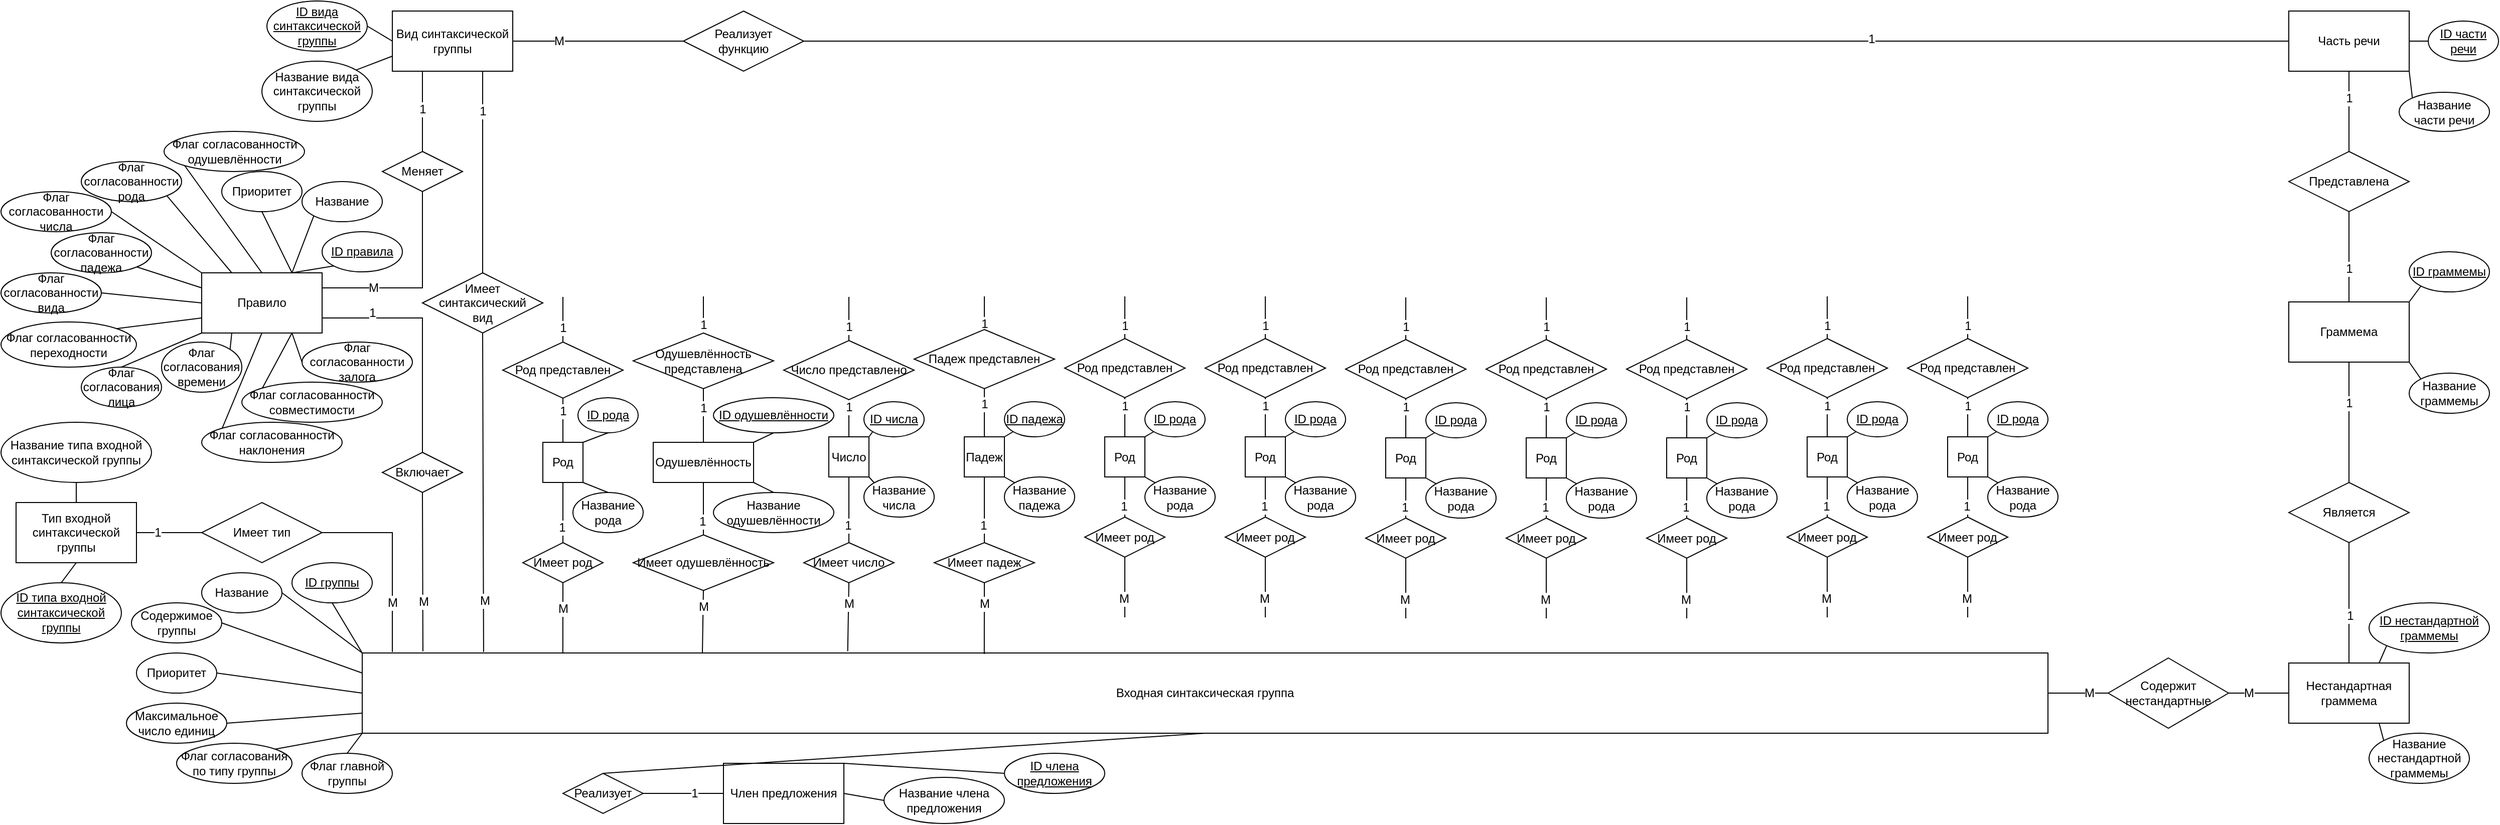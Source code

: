 <mxfile version="12.9.6" type="github">
  <diagram id="3-n-2fktoO8qeBoUGsix" name="Page-1">
    <mxGraphModel dx="782" dy="-390" grid="1" gridSize="10" guides="1" tooltips="1" connect="1" arrows="1" fold="1" page="1" pageScale="1" pageWidth="1169" pageHeight="827" math="0" shadow="0">
      <root>
        <mxCell id="0" />
        <mxCell id="1" parent="0" />
        <mxCell id="Er8K7lmykXEFfFOnpzie-1" value="Входная синтаксическая группа" style="rounded=0;whiteSpace=wrap;html=1;" vertex="1" parent="1">
          <mxGeometry x="360" y="1480" width="1680" height="80" as="geometry" />
        </mxCell>
        <mxCell id="Er8K7lmykXEFfFOnpzie-11" style="rounded=0;orthogonalLoop=1;jettySize=auto;html=1;exitX=0.5;exitY=1;exitDx=0;exitDy=0;entryX=0;entryY=0;entryDx=0;entryDy=0;endArrow=none;endFill=0;" edge="1" parent="1" source="Er8K7lmykXEFfFOnpzie-2" target="Er8K7lmykXEFfFOnpzie-1">
          <mxGeometry relative="1" as="geometry" />
        </mxCell>
        <mxCell id="Er8K7lmykXEFfFOnpzie-2" value="&lt;u&gt;ID группы&lt;/u&gt;" style="ellipse;whiteSpace=wrap;html=1;" vertex="1" parent="1">
          <mxGeometry x="290" y="1390" width="80" height="40" as="geometry" />
        </mxCell>
        <mxCell id="Er8K7lmykXEFfFOnpzie-12" style="edgeStyle=none;rounded=0;orthogonalLoop=1;jettySize=auto;html=1;exitX=1;exitY=0.5;exitDx=0;exitDy=0;entryX=0;entryY=0;entryDx=0;entryDy=0;endArrow=none;endFill=0;" edge="1" parent="1" source="Er8K7lmykXEFfFOnpzie-3" target="Er8K7lmykXEFfFOnpzie-1">
          <mxGeometry relative="1" as="geometry" />
        </mxCell>
        <mxCell id="Er8K7lmykXEFfFOnpzie-3" value="Название" style="ellipse;whiteSpace=wrap;html=1;" vertex="1" parent="1">
          <mxGeometry x="200" y="1400" width="80" height="40" as="geometry" />
        </mxCell>
        <mxCell id="Er8K7lmykXEFfFOnpzie-16" style="edgeStyle=none;rounded=0;orthogonalLoop=1;jettySize=auto;html=1;exitX=1;exitY=0.5;exitDx=0;exitDy=0;entryX=0;entryY=0.75;entryDx=0;entryDy=0;endArrow=none;endFill=0;" edge="1" parent="1" source="Er8K7lmykXEFfFOnpzie-4" target="Er8K7lmykXEFfFOnpzie-1">
          <mxGeometry relative="1" as="geometry" />
        </mxCell>
        <mxCell id="Er8K7lmykXEFfFOnpzie-4" value="Максимальное число единиц" style="ellipse;whiteSpace=wrap;html=1;" vertex="1" parent="1">
          <mxGeometry x="125" y="1530" width="100" height="40" as="geometry" />
        </mxCell>
        <mxCell id="Er8K7lmykXEFfFOnpzie-17" style="edgeStyle=none;rounded=0;orthogonalLoop=1;jettySize=auto;html=1;exitX=1;exitY=0;exitDx=0;exitDy=0;entryX=0;entryY=1;entryDx=0;entryDy=0;endArrow=none;endFill=0;" edge="1" parent="1" source="Er8K7lmykXEFfFOnpzie-5" target="Er8K7lmykXEFfFOnpzie-1">
          <mxGeometry relative="1" as="geometry" />
        </mxCell>
        <mxCell id="Er8K7lmykXEFfFOnpzie-5" value="Флаг согласования по типу группы" style="ellipse;whiteSpace=wrap;html=1;" vertex="1" parent="1">
          <mxGeometry x="175" y="1570" width="115" height="40" as="geometry" />
        </mxCell>
        <mxCell id="Er8K7lmykXEFfFOnpzie-14" style="edgeStyle=none;rounded=0;orthogonalLoop=1;jettySize=auto;html=1;exitX=1;exitY=0.5;exitDx=0;exitDy=0;entryX=0;entryY=0.5;entryDx=0;entryDy=0;endArrow=none;endFill=0;" edge="1" parent="1" source="Er8K7lmykXEFfFOnpzie-6" target="Er8K7lmykXEFfFOnpzie-1">
          <mxGeometry relative="1" as="geometry" />
        </mxCell>
        <mxCell id="Er8K7lmykXEFfFOnpzie-6" value="Приоритет" style="ellipse;whiteSpace=wrap;html=1;" vertex="1" parent="1">
          <mxGeometry x="135" y="1480" width="80" height="40" as="geometry" />
        </mxCell>
        <mxCell id="Er8K7lmykXEFfFOnpzie-15" style="edgeStyle=none;rounded=0;orthogonalLoop=1;jettySize=auto;html=1;exitX=1;exitY=0.5;exitDx=0;exitDy=0;entryX=0;entryY=0.25;entryDx=0;entryDy=0;endArrow=none;endFill=0;" edge="1" parent="1" source="Er8K7lmykXEFfFOnpzie-7" target="Er8K7lmykXEFfFOnpzie-1">
          <mxGeometry relative="1" as="geometry" />
        </mxCell>
        <mxCell id="Er8K7lmykXEFfFOnpzie-7" value="Содержимое группы" style="ellipse;whiteSpace=wrap;html=1;" vertex="1" parent="1">
          <mxGeometry x="130" y="1430" width="90" height="40" as="geometry" />
        </mxCell>
        <mxCell id="Er8K7lmykXEFfFOnpzie-13" style="edgeStyle=none;rounded=0;orthogonalLoop=1;jettySize=auto;html=1;exitX=0.5;exitY=0;exitDx=0;exitDy=0;entryX=0;entryY=1;entryDx=0;entryDy=0;endArrow=none;endFill=0;" edge="1" parent="1" source="Er8K7lmykXEFfFOnpzie-8" target="Er8K7lmykXEFfFOnpzie-1">
          <mxGeometry relative="1" as="geometry" />
        </mxCell>
        <mxCell id="Er8K7lmykXEFfFOnpzie-8" value="Флаг главной группы" style="ellipse;whiteSpace=wrap;html=1;" vertex="1" parent="1">
          <mxGeometry x="300" y="1580" width="90" height="40" as="geometry" />
        </mxCell>
        <mxCell id="Er8K7lmykXEFfFOnpzie-20" style="edgeStyle=none;rounded=0;orthogonalLoop=1;jettySize=auto;html=1;exitX=1;exitY=0.5;exitDx=0;exitDy=0;endArrow=none;endFill=0;" edge="1" parent="1" source="Er8K7lmykXEFfFOnpzie-19">
          <mxGeometry relative="1" as="geometry">
            <mxPoint x="390" y="1479" as="targetPoint" />
            <Array as="points">
              <mxPoint x="390" y="1360" />
            </Array>
          </mxGeometry>
        </mxCell>
        <mxCell id="Er8K7lmykXEFfFOnpzie-21" value="М" style="text;html=1;align=center;verticalAlign=middle;resizable=0;points=[];labelBackgroundColor=#ffffff;" vertex="1" connectable="0" parent="Er8K7lmykXEFfFOnpzie-20">
          <mxGeometry x="0.4" relative="1" as="geometry">
            <mxPoint y="7" as="offset" />
          </mxGeometry>
        </mxCell>
        <mxCell id="Er8K7lmykXEFfFOnpzie-23" style="edgeStyle=none;rounded=0;orthogonalLoop=1;jettySize=auto;html=1;exitX=0;exitY=0.5;exitDx=0;exitDy=0;entryX=1;entryY=0.5;entryDx=0;entryDy=0;endArrow=none;endFill=0;" edge="1" parent="1" source="Er8K7lmykXEFfFOnpzie-19" target="Er8K7lmykXEFfFOnpzie-22">
          <mxGeometry relative="1" as="geometry" />
        </mxCell>
        <mxCell id="Er8K7lmykXEFfFOnpzie-24" value="1" style="text;html=1;align=center;verticalAlign=middle;resizable=0;points=[];labelBackgroundColor=#ffffff;" vertex="1" connectable="0" parent="Er8K7lmykXEFfFOnpzie-23">
          <mxGeometry x="0.651" y="1" relative="1" as="geometry">
            <mxPoint x="9" y="-1" as="offset" />
          </mxGeometry>
        </mxCell>
        <mxCell id="Er8K7lmykXEFfFOnpzie-19" value="Имеет тип" style="rhombus;whiteSpace=wrap;html=1;" vertex="1" parent="1">
          <mxGeometry x="200" y="1330" width="120" height="60" as="geometry" />
        </mxCell>
        <mxCell id="Er8K7lmykXEFfFOnpzie-22" value="Тип входной синтаксической группы" style="rounded=0;whiteSpace=wrap;html=1;" vertex="1" parent="1">
          <mxGeometry x="15" y="1330" width="120" height="60" as="geometry" />
        </mxCell>
        <mxCell id="Er8K7lmykXEFfFOnpzie-27" style="edgeStyle=none;rounded=0;orthogonalLoop=1;jettySize=auto;html=1;exitX=0.5;exitY=1;exitDx=0;exitDy=0;entryX=0.5;entryY=0;entryDx=0;entryDy=0;endArrow=none;endFill=0;" edge="1" parent="1" source="Er8K7lmykXEFfFOnpzie-25" target="Er8K7lmykXEFfFOnpzie-22">
          <mxGeometry relative="1" as="geometry" />
        </mxCell>
        <mxCell id="Er8K7lmykXEFfFOnpzie-25" value="&lt;span style=&quot;line-height: 115%&quot;&gt;&lt;font style=&quot;font-size: 12px&quot;&gt;Название типа входной синтаксической группы&lt;/font&gt;&lt;/span&gt;" style="ellipse;whiteSpace=wrap;html=1;" vertex="1" parent="1">
          <mxGeometry y="1250" width="150" height="60" as="geometry" />
        </mxCell>
        <mxCell id="Er8K7lmykXEFfFOnpzie-28" style="edgeStyle=none;rounded=0;orthogonalLoop=1;jettySize=auto;html=1;exitX=0.5;exitY=0;exitDx=0;exitDy=0;entryX=0.5;entryY=1;entryDx=0;entryDy=0;endArrow=none;endFill=0;" edge="1" parent="1" source="Er8K7lmykXEFfFOnpzie-26" target="Er8K7lmykXEFfFOnpzie-22">
          <mxGeometry relative="1" as="geometry" />
        </mxCell>
        <mxCell id="Er8K7lmykXEFfFOnpzie-26" value="&lt;font style=&quot;font-size: 12px&quot;&gt;&lt;u&gt;&lt;span lang=&quot;EN-US&quot; style=&quot;line-height: 115%&quot;&gt;ID&lt;/span&gt;&lt;span lang=&quot;EN-US&quot; style=&quot;line-height: 115%&quot;&gt; &lt;/span&gt;&lt;span style=&quot;line-height: 115%&quot;&gt;типа входной синтаксической группы&lt;/span&gt;&lt;/u&gt;&lt;/font&gt;" style="ellipse;whiteSpace=wrap;html=1;" vertex="1" parent="1">
          <mxGeometry y="1410" width="120" height="60" as="geometry" />
        </mxCell>
        <mxCell id="Er8K7lmykXEFfFOnpzie-48" style="edgeStyle=none;rounded=0;orthogonalLoop=1;jettySize=auto;html=1;exitX=0.5;exitY=0;exitDx=0;exitDy=0;entryX=1;entryY=0.75;entryDx=0;entryDy=0;endArrow=none;endFill=0;" edge="1" parent="1" source="Er8K7lmykXEFfFOnpzie-29" target="Er8K7lmykXEFfFOnpzie-30">
          <mxGeometry relative="1" as="geometry">
            <Array as="points">
              <mxPoint x="420" y="1146" />
            </Array>
          </mxGeometry>
        </mxCell>
        <mxCell id="Er8K7lmykXEFfFOnpzie-49" value="1" style="text;html=1;align=center;verticalAlign=middle;resizable=0;points=[];labelBackgroundColor=#ffffff;" vertex="1" connectable="0" parent="Er8K7lmykXEFfFOnpzie-48">
          <mxGeometry x="-0.176" y="12" relative="1" as="geometry">
            <mxPoint x="-38" y="-43" as="offset" />
          </mxGeometry>
        </mxCell>
        <mxCell id="Er8K7lmykXEFfFOnpzie-50" style="edgeStyle=none;rounded=0;orthogonalLoop=1;jettySize=auto;html=1;exitX=0.5;exitY=1;exitDx=0;exitDy=0;endArrow=none;endFill=0;entryX=0.036;entryY=-0.021;entryDx=0;entryDy=0;entryPerimeter=0;" edge="1" parent="1" source="Er8K7lmykXEFfFOnpzie-29" target="Er8K7lmykXEFfFOnpzie-1">
          <mxGeometry relative="1" as="geometry">
            <mxPoint x="450" y="1450" as="targetPoint" />
          </mxGeometry>
        </mxCell>
        <mxCell id="Er8K7lmykXEFfFOnpzie-51" value="М" style="text;html=1;align=center;verticalAlign=middle;resizable=0;points=[];labelBackgroundColor=#ffffff;" vertex="1" connectable="0" parent="Er8K7lmykXEFfFOnpzie-50">
          <mxGeometry x="0.329" y="1" relative="1" as="geometry">
            <mxPoint x="-1" y="4" as="offset" />
          </mxGeometry>
        </mxCell>
        <mxCell id="Er8K7lmykXEFfFOnpzie-29" value="Включает" style="rhombus;whiteSpace=wrap;html=1;" vertex="1" parent="1">
          <mxGeometry x="380" y="1280" width="80" height="40" as="geometry" />
        </mxCell>
        <mxCell id="Er8K7lmykXEFfFOnpzie-54" style="edgeStyle=none;rounded=0;orthogonalLoop=1;jettySize=auto;html=1;exitX=1;exitY=0.25;exitDx=0;exitDy=0;entryX=0.5;entryY=1;entryDx=0;entryDy=0;endArrow=none;endFill=0;" edge="1" parent="1" source="Er8K7lmykXEFfFOnpzie-30" target="Er8K7lmykXEFfFOnpzie-53">
          <mxGeometry relative="1" as="geometry">
            <Array as="points">
              <mxPoint x="420" y="1116" />
            </Array>
          </mxGeometry>
        </mxCell>
        <mxCell id="Er8K7lmykXEFfFOnpzie-55" value="М" style="text;html=1;align=center;verticalAlign=middle;resizable=0;points=[];labelBackgroundColor=#ffffff;" vertex="1" connectable="0" parent="Er8K7lmykXEFfFOnpzie-54">
          <mxGeometry x="-0.763" relative="1" as="geometry">
            <mxPoint x="28" as="offset" />
          </mxGeometry>
        </mxCell>
        <mxCell id="Er8K7lmykXEFfFOnpzie-30" value="Правило" style="rounded=0;whiteSpace=wrap;html=1;" vertex="1" parent="1">
          <mxGeometry x="200" y="1101" width="120" height="60" as="geometry" />
        </mxCell>
        <mxCell id="Er8K7lmykXEFfFOnpzie-70" style="edgeStyle=none;rounded=0;orthogonalLoop=1;jettySize=auto;html=1;exitX=1;exitY=0.5;exitDx=0;exitDy=0;entryX=0;entryY=0.5;entryDx=0;entryDy=0;endArrow=none;endFill=0;" edge="1" parent="1" source="Er8K7lmykXEFfFOnpzie-31" target="Er8K7lmykXEFfFOnpzie-30">
          <mxGeometry relative="1" as="geometry" />
        </mxCell>
        <mxCell id="Er8K7lmykXEFfFOnpzie-31" value="Флаг согласованности вида" style="ellipse;whiteSpace=wrap;html=1;" vertex="1" parent="1">
          <mxGeometry y="1101" width="100" height="40" as="geometry" />
        </mxCell>
        <mxCell id="Er8K7lmykXEFfFOnpzie-71" style="edgeStyle=none;rounded=0;orthogonalLoop=1;jettySize=auto;html=1;exitX=1;exitY=1;exitDx=0;exitDy=0;entryX=0;entryY=0.25;entryDx=0;entryDy=0;endArrow=none;endFill=0;" edge="1" parent="1" source="Er8K7lmykXEFfFOnpzie-32" target="Er8K7lmykXEFfFOnpzie-30">
          <mxGeometry relative="1" as="geometry" />
        </mxCell>
        <mxCell id="Er8K7lmykXEFfFOnpzie-32" value="Флаг согласованности падежа" style="ellipse;whiteSpace=wrap;html=1;" vertex="1" parent="1">
          <mxGeometry x="50" y="1061" width="100" height="40" as="geometry" />
        </mxCell>
        <mxCell id="Er8K7lmykXEFfFOnpzie-77" style="edgeStyle=none;rounded=0;orthogonalLoop=1;jettySize=auto;html=1;exitX=1;exitY=1;exitDx=0;exitDy=0;entryX=0.25;entryY=0;entryDx=0;entryDy=0;endArrow=none;endFill=0;" edge="1" parent="1" source="Er8K7lmykXEFfFOnpzie-33" target="Er8K7lmykXEFfFOnpzie-30">
          <mxGeometry relative="1" as="geometry" />
        </mxCell>
        <mxCell id="Er8K7lmykXEFfFOnpzie-33" value="Флаг согласованности рода" style="ellipse;whiteSpace=wrap;html=1;" vertex="1" parent="1">
          <mxGeometry x="80" y="990" width="100" height="40" as="geometry" />
        </mxCell>
        <mxCell id="Er8K7lmykXEFfFOnpzie-73" style="edgeStyle=none;rounded=0;orthogonalLoop=1;jettySize=auto;html=1;exitX=0.5;exitY=1;exitDx=0;exitDy=0;entryX=0.75;entryY=0;entryDx=0;entryDy=0;endArrow=none;endFill=0;" edge="1" parent="1" source="Er8K7lmykXEFfFOnpzie-34" target="Er8K7lmykXEFfFOnpzie-30">
          <mxGeometry relative="1" as="geometry">
            <Array as="points" />
          </mxGeometry>
        </mxCell>
        <mxCell id="Er8K7lmykXEFfFOnpzie-34" value="Приоритет" style="ellipse;whiteSpace=wrap;html=1;" vertex="1" parent="1">
          <mxGeometry x="220" y="1000" width="80" height="40" as="geometry" />
        </mxCell>
        <mxCell id="Er8K7lmykXEFfFOnpzie-52" style="edgeStyle=none;rounded=0;orthogonalLoop=1;jettySize=auto;html=1;exitX=0;exitY=1;exitDx=0;exitDy=0;entryX=0.75;entryY=0;entryDx=0;entryDy=0;endArrow=none;endFill=0;" edge="1" parent="1" source="Er8K7lmykXEFfFOnpzie-35" target="Er8K7lmykXEFfFOnpzie-30">
          <mxGeometry relative="1" as="geometry" />
        </mxCell>
        <mxCell id="Er8K7lmykXEFfFOnpzie-35" value="&lt;u&gt;ID правила&lt;/u&gt;" style="ellipse;whiteSpace=wrap;html=1;" vertex="1" parent="1">
          <mxGeometry x="320" y="1060" width="80" height="40" as="geometry" />
        </mxCell>
        <mxCell id="Er8K7lmykXEFfFOnpzie-68" style="edgeStyle=none;rounded=0;orthogonalLoop=1;jettySize=auto;html=1;exitX=0.5;exitY=0;exitDx=0;exitDy=0;entryX=0;entryY=1;entryDx=0;entryDy=0;endArrow=none;endFill=0;" edge="1" parent="1" source="Er8K7lmykXEFfFOnpzie-37" target="Er8K7lmykXEFfFOnpzie-30">
          <mxGeometry relative="1" as="geometry" />
        </mxCell>
        <mxCell id="Er8K7lmykXEFfFOnpzie-37" value="Флаг согласования лица" style="ellipse;whiteSpace=wrap;html=1;" vertex="1" parent="1">
          <mxGeometry x="80" y="1195" width="80" height="40" as="geometry" />
        </mxCell>
        <mxCell id="Er8K7lmykXEFfFOnpzie-69" style="edgeStyle=none;rounded=0;orthogonalLoop=1;jettySize=auto;html=1;exitX=1;exitY=0;exitDx=0;exitDy=0;entryX=0;entryY=0.75;entryDx=0;entryDy=0;endArrow=none;endFill=0;" edge="1" parent="1" source="Er8K7lmykXEFfFOnpzie-38" target="Er8K7lmykXEFfFOnpzie-30">
          <mxGeometry relative="1" as="geometry" />
        </mxCell>
        <mxCell id="Er8K7lmykXEFfFOnpzie-38" value="Флаг согласованности переходности" style="ellipse;whiteSpace=wrap;html=1;" vertex="1" parent="1">
          <mxGeometry y="1150" width="135" height="45" as="geometry" />
        </mxCell>
        <mxCell id="Er8K7lmykXEFfFOnpzie-75" style="edgeStyle=none;rounded=0;orthogonalLoop=1;jettySize=auto;html=1;exitX=0;exitY=1;exitDx=0;exitDy=0;entryX=0.5;entryY=0;entryDx=0;entryDy=0;endArrow=none;endFill=0;" edge="1" parent="1" source="Er8K7lmykXEFfFOnpzie-39" target="Er8K7lmykXEFfFOnpzie-30">
          <mxGeometry relative="1" as="geometry" />
        </mxCell>
        <mxCell id="Er8K7lmykXEFfFOnpzie-39" value="Флаг согласованности одушевлённости" style="ellipse;whiteSpace=wrap;html=1;" vertex="1" parent="1">
          <mxGeometry x="162.5" y="960" width="140" height="40" as="geometry" />
        </mxCell>
        <mxCell id="Er8K7lmykXEFfFOnpzie-74" style="edgeStyle=none;rounded=0;orthogonalLoop=1;jettySize=auto;html=1;exitX=1;exitY=0.5;exitDx=0;exitDy=0;entryX=0;entryY=0;entryDx=0;entryDy=0;endArrow=none;endFill=0;" edge="1" parent="1" source="Er8K7lmykXEFfFOnpzie-40" target="Er8K7lmykXEFfFOnpzie-30">
          <mxGeometry relative="1" as="geometry" />
        </mxCell>
        <mxCell id="Er8K7lmykXEFfFOnpzie-40" value="Флаг согласованности числа" style="ellipse;whiteSpace=wrap;html=1;" vertex="1" parent="1">
          <mxGeometry y="1020" width="110" height="40" as="geometry" />
        </mxCell>
        <mxCell id="Er8K7lmykXEFfFOnpzie-64" style="edgeStyle=none;rounded=0;orthogonalLoop=1;jettySize=auto;html=1;exitX=0;exitY=0.5;exitDx=0;exitDy=0;entryX=0.75;entryY=1;entryDx=0;entryDy=0;endArrow=none;endFill=0;" edge="1" parent="1" source="Er8K7lmykXEFfFOnpzie-42" target="Er8K7lmykXEFfFOnpzie-30">
          <mxGeometry relative="1" as="geometry" />
        </mxCell>
        <mxCell id="Er8K7lmykXEFfFOnpzie-42" value="Флаг согласованности залога" style="ellipse;whiteSpace=wrap;html=1;" vertex="1" parent="1">
          <mxGeometry x="300" y="1170" width="110" height="40" as="geometry" />
        </mxCell>
        <mxCell id="Er8K7lmykXEFfFOnpzie-65" style="edgeStyle=none;rounded=0;orthogonalLoop=1;jettySize=auto;html=1;exitX=0;exitY=0;exitDx=0;exitDy=0;entryX=0.75;entryY=1;entryDx=0;entryDy=0;endArrow=none;endFill=0;" edge="1" parent="1" source="Er8K7lmykXEFfFOnpzie-43" target="Er8K7lmykXEFfFOnpzie-30">
          <mxGeometry relative="1" as="geometry" />
        </mxCell>
        <mxCell id="Er8K7lmykXEFfFOnpzie-43" value="Флаг согласованности совместимости" style="ellipse;whiteSpace=wrap;html=1;" vertex="1" parent="1">
          <mxGeometry x="240" y="1210" width="140" height="40" as="geometry" />
        </mxCell>
        <mxCell id="Er8K7lmykXEFfFOnpzie-66" style="edgeStyle=none;rounded=0;orthogonalLoop=1;jettySize=auto;html=1;exitX=0;exitY=0;exitDx=0;exitDy=0;entryX=0.5;entryY=1;entryDx=0;entryDy=0;endArrow=none;endFill=0;" edge="1" parent="1" source="Er8K7lmykXEFfFOnpzie-44" target="Er8K7lmykXEFfFOnpzie-30">
          <mxGeometry relative="1" as="geometry" />
        </mxCell>
        <mxCell id="Er8K7lmykXEFfFOnpzie-44" value="Флаг согласованности наклонения" style="ellipse;whiteSpace=wrap;html=1;" vertex="1" parent="1">
          <mxGeometry x="200" y="1250" width="140" height="40" as="geometry" />
        </mxCell>
        <mxCell id="Er8K7lmykXEFfFOnpzie-67" style="edgeStyle=none;rounded=0;orthogonalLoop=1;jettySize=auto;html=1;exitX=1;exitY=0;exitDx=0;exitDy=0;entryX=0.25;entryY=1;entryDx=0;entryDy=0;endArrow=none;endFill=0;" edge="1" parent="1" source="Er8K7lmykXEFfFOnpzie-45" target="Er8K7lmykXEFfFOnpzie-30">
          <mxGeometry relative="1" as="geometry" />
        </mxCell>
        <mxCell id="Er8K7lmykXEFfFOnpzie-45" value="Флаг согласования времени" style="ellipse;whiteSpace=wrap;html=1;" vertex="1" parent="1">
          <mxGeometry x="160" y="1170" width="80" height="50" as="geometry" />
        </mxCell>
        <mxCell id="Er8K7lmykXEFfFOnpzie-72" style="edgeStyle=none;rounded=0;orthogonalLoop=1;jettySize=auto;html=1;exitX=0;exitY=1;exitDx=0;exitDy=0;entryX=0.75;entryY=0;entryDx=0;entryDy=0;endArrow=none;endFill=0;" edge="1" parent="1" source="Er8K7lmykXEFfFOnpzie-46" target="Er8K7lmykXEFfFOnpzie-30">
          <mxGeometry relative="1" as="geometry" />
        </mxCell>
        <mxCell id="Er8K7lmykXEFfFOnpzie-46" value="Название" style="ellipse;whiteSpace=wrap;html=1;" vertex="1" parent="1">
          <mxGeometry x="300" y="1010" width="80" height="40" as="geometry" />
        </mxCell>
        <mxCell id="Er8K7lmykXEFfFOnpzie-58" style="edgeStyle=none;rounded=0;orthogonalLoop=1;jettySize=auto;html=1;exitX=0.5;exitY=0;exitDx=0;exitDy=0;entryX=0.25;entryY=1;entryDx=0;entryDy=0;endArrow=none;endFill=0;" edge="1" parent="1" source="Er8K7lmykXEFfFOnpzie-53" target="Er8K7lmykXEFfFOnpzie-57">
          <mxGeometry relative="1" as="geometry" />
        </mxCell>
        <mxCell id="Er8K7lmykXEFfFOnpzie-59" value="1" style="text;html=1;align=center;verticalAlign=middle;resizable=0;points=[];labelBackgroundColor=#ffffff;" vertex="1" connectable="0" parent="Er8K7lmykXEFfFOnpzie-58">
          <mxGeometry x="-0.486" relative="1" as="geometry">
            <mxPoint y="-22" as="offset" />
          </mxGeometry>
        </mxCell>
        <mxCell id="Er8K7lmykXEFfFOnpzie-53" value="Меняет" style="rhombus;whiteSpace=wrap;html=1;" vertex="1" parent="1">
          <mxGeometry x="380" y="980" width="80" height="40" as="geometry" />
        </mxCell>
        <mxCell id="Er8K7lmykXEFfFOnpzie-57" value="Вид синтаксической группы" style="rounded=0;whiteSpace=wrap;html=1;" vertex="1" parent="1">
          <mxGeometry x="390" y="840" width="120" height="60" as="geometry" />
        </mxCell>
        <mxCell id="Er8K7lmykXEFfFOnpzie-62" style="edgeStyle=none;rounded=0;orthogonalLoop=1;jettySize=auto;html=1;exitX=1;exitY=0.5;exitDx=0;exitDy=0;entryX=0;entryY=0.5;entryDx=0;entryDy=0;endArrow=none;endFill=0;" edge="1" parent="1" source="Er8K7lmykXEFfFOnpzie-60" target="Er8K7lmykXEFfFOnpzie-57">
          <mxGeometry relative="1" as="geometry" />
        </mxCell>
        <mxCell id="Er8K7lmykXEFfFOnpzie-60" value="&lt;u&gt;ID вида синтаксической группы&lt;/u&gt;" style="ellipse;whiteSpace=wrap;html=1;" vertex="1" parent="1">
          <mxGeometry x="265" y="830" width="100" height="50" as="geometry" />
        </mxCell>
        <mxCell id="Er8K7lmykXEFfFOnpzie-63" style="edgeStyle=none;rounded=0;orthogonalLoop=1;jettySize=auto;html=1;exitX=1;exitY=0;exitDx=0;exitDy=0;entryX=0;entryY=0.75;entryDx=0;entryDy=0;endArrow=none;endFill=0;" edge="1" parent="1" source="Er8K7lmykXEFfFOnpzie-61" target="Er8K7lmykXEFfFOnpzie-57">
          <mxGeometry relative="1" as="geometry" />
        </mxCell>
        <mxCell id="Er8K7lmykXEFfFOnpzie-61" value="Название вида синтаксической группы" style="ellipse;whiteSpace=wrap;html=1;" vertex="1" parent="1">
          <mxGeometry x="260" y="890" width="110" height="60" as="geometry" />
        </mxCell>
        <mxCell id="Er8K7lmykXEFfFOnpzie-79" style="edgeStyle=none;rounded=0;orthogonalLoop=1;jettySize=auto;html=1;exitX=0.5;exitY=1;exitDx=0;exitDy=0;endArrow=none;endFill=0;entryX=0.072;entryY=-0.012;entryDx=0;entryDy=0;entryPerimeter=0;" edge="1" parent="1" source="Er8K7lmykXEFfFOnpzie-78" target="Er8K7lmykXEFfFOnpzie-1">
          <mxGeometry relative="1" as="geometry">
            <mxPoint x="500" y="1450" as="targetPoint" />
          </mxGeometry>
        </mxCell>
        <mxCell id="Er8K7lmykXEFfFOnpzie-83" value="М" style="text;html=1;align=center;verticalAlign=middle;resizable=0;points=[];labelBackgroundColor=#ffffff;" vertex="1" connectable="0" parent="Er8K7lmykXEFfFOnpzie-79">
          <mxGeometry x="0.678" y="1" relative="1" as="geometry">
            <mxPoint as="offset" />
          </mxGeometry>
        </mxCell>
        <mxCell id="Er8K7lmykXEFfFOnpzie-81" style="edgeStyle=none;rounded=0;orthogonalLoop=1;jettySize=auto;html=1;exitX=0.5;exitY=0;exitDx=0;exitDy=0;entryX=0.75;entryY=1;entryDx=0;entryDy=0;endArrow=none;endFill=0;" edge="1" parent="1" source="Er8K7lmykXEFfFOnpzie-78" target="Er8K7lmykXEFfFOnpzie-57">
          <mxGeometry relative="1" as="geometry" />
        </mxCell>
        <mxCell id="Er8K7lmykXEFfFOnpzie-82" value="1" style="text;html=1;align=center;verticalAlign=middle;resizable=0;points=[];labelBackgroundColor=#ffffff;" vertex="1" connectable="0" parent="Er8K7lmykXEFfFOnpzie-81">
          <mxGeometry x="0.685" y="-1" relative="1" as="geometry">
            <mxPoint x="-1" y="8" as="offset" />
          </mxGeometry>
        </mxCell>
        <mxCell id="Er8K7lmykXEFfFOnpzie-78" value="Имеет синтаксический &lt;br&gt;вид" style="rhombus;whiteSpace=wrap;html=1;" vertex="1" parent="1">
          <mxGeometry x="420" y="1101" width="120" height="60" as="geometry" />
        </mxCell>
        <mxCell id="Er8K7lmykXEFfFOnpzie-93" style="edgeStyle=none;rounded=0;orthogonalLoop=1;jettySize=auto;html=1;exitX=1;exitY=0;exitDx=0;exitDy=0;entryX=0;entryY=0.5;entryDx=0;entryDy=0;endArrow=none;endFill=0;" edge="1" parent="1" source="Er8K7lmykXEFfFOnpzie-84" target="Er8K7lmykXEFfFOnpzie-91">
          <mxGeometry relative="1" as="geometry" />
        </mxCell>
        <mxCell id="Er8K7lmykXEFfFOnpzie-94" style="edgeStyle=none;rounded=0;orthogonalLoop=1;jettySize=auto;html=1;exitX=1;exitY=0.5;exitDx=0;exitDy=0;entryX=0;entryY=0.5;entryDx=0;entryDy=0;endArrow=none;endFill=0;" edge="1" parent="1" source="Er8K7lmykXEFfFOnpzie-84" target="Er8K7lmykXEFfFOnpzie-92">
          <mxGeometry relative="1" as="geometry" />
        </mxCell>
        <mxCell id="Er8K7lmykXEFfFOnpzie-84" value="Член предложения" style="rounded=0;whiteSpace=wrap;html=1;" vertex="1" parent="1">
          <mxGeometry x="720" y="1590" width="120" height="60" as="geometry" />
        </mxCell>
        <mxCell id="Er8K7lmykXEFfFOnpzie-86" style="edgeStyle=none;rounded=0;orthogonalLoop=1;jettySize=auto;html=1;exitX=0.5;exitY=0;exitDx=0;exitDy=0;entryX=0.5;entryY=1;entryDx=0;entryDy=0;endArrow=none;endFill=0;" edge="1" parent="1" source="Er8K7lmykXEFfFOnpzie-85" target="Er8K7lmykXEFfFOnpzie-1">
          <mxGeometry relative="1" as="geometry" />
        </mxCell>
        <mxCell id="Er8K7lmykXEFfFOnpzie-90" value="М" style="text;html=1;align=center;verticalAlign=middle;resizable=0;points=[];labelBackgroundColor=#ffffff;" vertex="1" connectable="0" parent="Er8K7lmykXEFfFOnpzie-86">
          <mxGeometry x="0.483" y="1" relative="1" as="geometry">
            <mxPoint x="1" y="20" as="offset" />
          </mxGeometry>
        </mxCell>
        <mxCell id="Er8K7lmykXEFfFOnpzie-87" style="edgeStyle=none;rounded=0;orthogonalLoop=1;jettySize=auto;html=1;exitX=1;exitY=0.5;exitDx=0;exitDy=0;entryX=0;entryY=0.5;entryDx=0;entryDy=0;endArrow=none;endFill=0;" edge="1" parent="1" source="Er8K7lmykXEFfFOnpzie-85" target="Er8K7lmykXEFfFOnpzie-84">
          <mxGeometry relative="1" as="geometry" />
        </mxCell>
        <mxCell id="Er8K7lmykXEFfFOnpzie-88" value="1" style="text;html=1;align=center;verticalAlign=middle;resizable=0;points=[];labelBackgroundColor=#ffffff;" vertex="1" connectable="0" parent="Er8K7lmykXEFfFOnpzie-87">
          <mxGeometry x="-0.242" y="2" relative="1" as="geometry">
            <mxPoint x="20" y="2" as="offset" />
          </mxGeometry>
        </mxCell>
        <mxCell id="Er8K7lmykXEFfFOnpzie-85" value="Реализует" style="rhombus;whiteSpace=wrap;html=1;" vertex="1" parent="1">
          <mxGeometry x="560" y="1600" width="80" height="40" as="geometry" />
        </mxCell>
        <mxCell id="Er8K7lmykXEFfFOnpzie-91" value="&lt;u&gt;ID члена предложения&lt;/u&gt;" style="ellipse;whiteSpace=wrap;html=1;" vertex="1" parent="1">
          <mxGeometry x="1000" y="1580" width="100" height="40" as="geometry" />
        </mxCell>
        <mxCell id="Er8K7lmykXEFfFOnpzie-92" value="Название члена предложения" style="ellipse;whiteSpace=wrap;html=1;" vertex="1" parent="1">
          <mxGeometry x="880" y="1604" width="120" height="46" as="geometry" />
        </mxCell>
        <mxCell id="Er8K7lmykXEFfFOnpzie-96" style="edgeStyle=none;rounded=0;orthogonalLoop=1;jettySize=auto;html=1;exitX=0;exitY=0.5;exitDx=0;exitDy=0;entryX=1;entryY=0.5;entryDx=0;entryDy=0;endArrow=none;endFill=0;" edge="1" parent="1" source="Er8K7lmykXEFfFOnpzie-95" target="Er8K7lmykXEFfFOnpzie-1">
          <mxGeometry relative="1" as="geometry" />
        </mxCell>
        <mxCell id="Er8K7lmykXEFfFOnpzie-97" value="М" style="text;html=1;align=center;verticalAlign=middle;resizable=0;points=[];labelBackgroundColor=#ffffff;" vertex="1" connectable="0" parent="Er8K7lmykXEFfFOnpzie-96">
          <mxGeometry x="0.522" relative="1" as="geometry">
            <mxPoint x="26" as="offset" />
          </mxGeometry>
        </mxCell>
        <mxCell id="Er8K7lmykXEFfFOnpzie-99" style="edgeStyle=none;rounded=0;orthogonalLoop=1;jettySize=auto;html=1;exitX=1;exitY=0.5;exitDx=0;exitDy=0;entryX=0;entryY=0.5;entryDx=0;entryDy=0;endArrow=none;endFill=0;" edge="1" parent="1" source="Er8K7lmykXEFfFOnpzie-95" target="Er8K7lmykXEFfFOnpzie-98">
          <mxGeometry relative="1" as="geometry" />
        </mxCell>
        <mxCell id="Er8K7lmykXEFfFOnpzie-100" value="М" style="text;html=1;align=center;verticalAlign=middle;resizable=0;points=[];labelBackgroundColor=#ffffff;" vertex="1" connectable="0" parent="Er8K7lmykXEFfFOnpzie-99">
          <mxGeometry x="0.244" y="1" relative="1" as="geometry">
            <mxPoint x="-18" y="1" as="offset" />
          </mxGeometry>
        </mxCell>
        <mxCell id="Er8K7lmykXEFfFOnpzie-95" value="Содержит нестандартные&lt;br&gt;" style="rhombus;whiteSpace=wrap;html=1;" vertex="1" parent="1">
          <mxGeometry x="2100" y="1485" width="120" height="70" as="geometry" />
        </mxCell>
        <mxCell id="Er8K7lmykXEFfFOnpzie-98" value="Нестандартная граммема" style="rounded=0;whiteSpace=wrap;html=1;" vertex="1" parent="1">
          <mxGeometry x="2280" y="1490" width="120" height="60" as="geometry" />
        </mxCell>
        <mxCell id="Er8K7lmykXEFfFOnpzie-104" style="edgeStyle=none;rounded=0;orthogonalLoop=1;jettySize=auto;html=1;exitX=0;exitY=1;exitDx=0;exitDy=0;entryX=0.75;entryY=0;entryDx=0;entryDy=0;endArrow=none;endFill=0;" edge="1" parent="1" source="Er8K7lmykXEFfFOnpzie-101" target="Er8K7lmykXEFfFOnpzie-98">
          <mxGeometry relative="1" as="geometry" />
        </mxCell>
        <mxCell id="Er8K7lmykXEFfFOnpzie-101" value="&lt;u&gt;ID нестандартной граммемы&lt;/u&gt;" style="ellipse;whiteSpace=wrap;html=1;" vertex="1" parent="1">
          <mxGeometry x="2360" y="1430" width="120" height="50" as="geometry" />
        </mxCell>
        <mxCell id="Er8K7lmykXEFfFOnpzie-103" style="edgeStyle=none;rounded=0;orthogonalLoop=1;jettySize=auto;html=1;exitX=0;exitY=0;exitDx=0;exitDy=0;entryX=0.75;entryY=1;entryDx=0;entryDy=0;endArrow=none;endFill=0;" edge="1" parent="1" source="Er8K7lmykXEFfFOnpzie-102" target="Er8K7lmykXEFfFOnpzie-98">
          <mxGeometry relative="1" as="geometry" />
        </mxCell>
        <mxCell id="Er8K7lmykXEFfFOnpzie-102" value="Название нестандартной граммемы" style="ellipse;whiteSpace=wrap;html=1;" vertex="1" parent="1">
          <mxGeometry x="2360" y="1560" width="100" height="50" as="geometry" />
        </mxCell>
        <mxCell id="Er8K7lmykXEFfFOnpzie-105" value="Граммема" style="rounded=0;whiteSpace=wrap;html=1;" vertex="1" parent="1">
          <mxGeometry x="2280" y="1130" width="120" height="60" as="geometry" />
        </mxCell>
        <mxCell id="Er8K7lmykXEFfFOnpzie-107" style="edgeStyle=none;rounded=0;orthogonalLoop=1;jettySize=auto;html=1;exitX=0.5;exitY=1;exitDx=0;exitDy=0;entryX=0.5;entryY=0;entryDx=0;entryDy=0;endArrow=none;endFill=0;" edge="1" parent="1" source="Er8K7lmykXEFfFOnpzie-106" target="Er8K7lmykXEFfFOnpzie-98">
          <mxGeometry relative="1" as="geometry" />
        </mxCell>
        <mxCell id="Er8K7lmykXEFfFOnpzie-110" value="1" style="text;html=1;align=center;verticalAlign=middle;resizable=0;points=[];labelBackgroundColor=#ffffff;" vertex="1" connectable="0" parent="Er8K7lmykXEFfFOnpzie-107">
          <mxGeometry x="0.206" y="1" relative="1" as="geometry">
            <mxPoint as="offset" />
          </mxGeometry>
        </mxCell>
        <mxCell id="Er8K7lmykXEFfFOnpzie-108" style="edgeStyle=none;rounded=0;orthogonalLoop=1;jettySize=auto;html=1;exitX=0.5;exitY=0;exitDx=0;exitDy=0;entryX=0.5;entryY=1;entryDx=0;entryDy=0;endArrow=none;endFill=0;" edge="1" parent="1" source="Er8K7lmykXEFfFOnpzie-106" target="Er8K7lmykXEFfFOnpzie-105">
          <mxGeometry relative="1" as="geometry" />
        </mxCell>
        <mxCell id="Er8K7lmykXEFfFOnpzie-109" value="1" style="text;html=1;align=center;verticalAlign=middle;resizable=0;points=[];labelBackgroundColor=#ffffff;" vertex="1" connectable="0" parent="Er8K7lmykXEFfFOnpzie-108">
          <mxGeometry x="0.328" relative="1" as="geometry">
            <mxPoint as="offset" />
          </mxGeometry>
        </mxCell>
        <mxCell id="Er8K7lmykXEFfFOnpzie-106" value="Является" style="rhombus;whiteSpace=wrap;html=1;" vertex="1" parent="1">
          <mxGeometry x="2280" y="1310" width="120" height="60" as="geometry" />
        </mxCell>
        <mxCell id="Er8K7lmykXEFfFOnpzie-111" value="Часть речи" style="rounded=0;whiteSpace=wrap;html=1;" vertex="1" parent="1">
          <mxGeometry x="2280" y="840" width="120" height="60" as="geometry" />
        </mxCell>
        <mxCell id="Er8K7lmykXEFfFOnpzie-113" style="edgeStyle=none;rounded=0;orthogonalLoop=1;jettySize=auto;html=1;exitX=0.5;exitY=1;exitDx=0;exitDy=0;entryX=0.5;entryY=0;entryDx=0;entryDy=0;endArrow=none;endFill=0;" edge="1" parent="1" source="Er8K7lmykXEFfFOnpzie-112" target="Er8K7lmykXEFfFOnpzie-105">
          <mxGeometry relative="1" as="geometry" />
        </mxCell>
        <mxCell id="Er8K7lmykXEFfFOnpzie-117" value="1" style="text;html=1;align=center;verticalAlign=middle;resizable=0;points=[];labelBackgroundColor=#ffffff;" vertex="1" connectable="0" parent="Er8K7lmykXEFfFOnpzie-113">
          <mxGeometry x="0.267" relative="1" as="geometry">
            <mxPoint as="offset" />
          </mxGeometry>
        </mxCell>
        <mxCell id="Er8K7lmykXEFfFOnpzie-114" style="edgeStyle=none;rounded=0;orthogonalLoop=1;jettySize=auto;html=1;exitX=0.5;exitY=0;exitDx=0;exitDy=0;entryX=0.5;entryY=1;entryDx=0;entryDy=0;endArrow=none;endFill=0;" edge="1" parent="1" source="Er8K7lmykXEFfFOnpzie-112" target="Er8K7lmykXEFfFOnpzie-111">
          <mxGeometry relative="1" as="geometry" />
        </mxCell>
        <mxCell id="Er8K7lmykXEFfFOnpzie-116" value="1" style="text;html=1;align=center;verticalAlign=middle;resizable=0;points=[];labelBackgroundColor=#ffffff;" vertex="1" connectable="0" parent="Er8K7lmykXEFfFOnpzie-114">
          <mxGeometry x="0.325" relative="1" as="geometry">
            <mxPoint as="offset" />
          </mxGeometry>
        </mxCell>
        <mxCell id="Er8K7lmykXEFfFOnpzie-112" value="Представлена" style="rhombus;whiteSpace=wrap;html=1;" vertex="1" parent="1">
          <mxGeometry x="2280" y="980" width="120" height="60" as="geometry" />
        </mxCell>
        <mxCell id="Er8K7lmykXEFfFOnpzie-118" style="edgeStyle=none;rounded=0;orthogonalLoop=1;jettySize=auto;html=1;exitX=1;exitY=0.5;exitDx=0;exitDy=0;entryX=0;entryY=0.5;entryDx=0;entryDy=0;endArrow=none;endFill=0;" edge="1" parent="1" source="Er8K7lmykXEFfFOnpzie-115" target="Er8K7lmykXEFfFOnpzie-111">
          <mxGeometry relative="1" as="geometry" />
        </mxCell>
        <mxCell id="Er8K7lmykXEFfFOnpzie-121" value="1" style="text;html=1;align=center;verticalAlign=middle;resizable=0;points=[];labelBackgroundColor=#ffffff;" vertex="1" connectable="0" parent="Er8K7lmykXEFfFOnpzie-118">
          <mxGeometry x="0.438" y="2" relative="1" as="geometry">
            <mxPoint as="offset" />
          </mxGeometry>
        </mxCell>
        <mxCell id="Er8K7lmykXEFfFOnpzie-119" style="edgeStyle=none;rounded=0;orthogonalLoop=1;jettySize=auto;html=1;exitX=0;exitY=0.5;exitDx=0;exitDy=0;entryX=1;entryY=0.5;entryDx=0;entryDy=0;endArrow=none;endFill=0;" edge="1" parent="1" source="Er8K7lmykXEFfFOnpzie-115" target="Er8K7lmykXEFfFOnpzie-57">
          <mxGeometry relative="1" as="geometry" />
        </mxCell>
        <mxCell id="Er8K7lmykXEFfFOnpzie-120" value="М" style="text;html=1;align=center;verticalAlign=middle;resizable=0;points=[];labelBackgroundColor=#ffffff;" vertex="1" connectable="0" parent="Er8K7lmykXEFfFOnpzie-119">
          <mxGeometry x="0.459" relative="1" as="geometry">
            <mxPoint as="offset" />
          </mxGeometry>
        </mxCell>
        <mxCell id="Er8K7lmykXEFfFOnpzie-115" value="Реализует&lt;br&gt;функцию" style="rhombus;whiteSpace=wrap;html=1;" vertex="1" parent="1">
          <mxGeometry x="680" y="840" width="120" height="60" as="geometry" />
        </mxCell>
        <mxCell id="Er8K7lmykXEFfFOnpzie-124" style="edgeStyle=none;rounded=0;orthogonalLoop=1;jettySize=auto;html=1;exitX=0;exitY=0.5;exitDx=0;exitDy=0;entryX=1;entryY=0.5;entryDx=0;entryDy=0;endArrow=none;endFill=0;" edge="1" parent="1" source="Er8K7lmykXEFfFOnpzie-122" target="Er8K7lmykXEFfFOnpzie-111">
          <mxGeometry relative="1" as="geometry" />
        </mxCell>
        <mxCell id="Er8K7lmykXEFfFOnpzie-122" value="&lt;u&gt;ID части речи&lt;/u&gt;" style="ellipse;whiteSpace=wrap;html=1;" vertex="1" parent="1">
          <mxGeometry x="2419" y="850" width="70" height="40" as="geometry" />
        </mxCell>
        <mxCell id="Er8K7lmykXEFfFOnpzie-125" style="edgeStyle=none;rounded=0;orthogonalLoop=1;jettySize=auto;html=1;exitX=0;exitY=0;exitDx=0;exitDy=0;entryX=1;entryY=1;entryDx=0;entryDy=0;endArrow=none;endFill=0;" edge="1" parent="1" source="Er8K7lmykXEFfFOnpzie-123" target="Er8K7lmykXEFfFOnpzie-111">
          <mxGeometry relative="1" as="geometry" />
        </mxCell>
        <mxCell id="Er8K7lmykXEFfFOnpzie-123" value="Название части речи" style="ellipse;whiteSpace=wrap;html=1;" vertex="1" parent="1">
          <mxGeometry x="2390" y="921" width="90" height="39" as="geometry" />
        </mxCell>
        <mxCell id="Er8K7lmykXEFfFOnpzie-129" style="edgeStyle=none;rounded=0;orthogonalLoop=1;jettySize=auto;html=1;exitX=0;exitY=1;exitDx=0;exitDy=0;entryX=1;entryY=0;entryDx=0;entryDy=0;endArrow=none;endFill=0;" edge="1" parent="1" source="Er8K7lmykXEFfFOnpzie-126" target="Er8K7lmykXEFfFOnpzie-105">
          <mxGeometry relative="1" as="geometry" />
        </mxCell>
        <mxCell id="Er8K7lmykXEFfFOnpzie-126" value="&lt;u&gt;ID граммемы&lt;/u&gt;" style="ellipse;whiteSpace=wrap;html=1;" vertex="1" parent="1">
          <mxGeometry x="2400" y="1080" width="80" height="40" as="geometry" />
        </mxCell>
        <mxCell id="Er8K7lmykXEFfFOnpzie-128" style="edgeStyle=none;rounded=0;orthogonalLoop=1;jettySize=auto;html=1;exitX=0;exitY=0;exitDx=0;exitDy=0;entryX=1;entryY=1;entryDx=0;entryDy=0;endArrow=none;endFill=0;" edge="1" parent="1" source="Er8K7lmykXEFfFOnpzie-127" target="Er8K7lmykXEFfFOnpzie-105">
          <mxGeometry relative="1" as="geometry" />
        </mxCell>
        <mxCell id="Er8K7lmykXEFfFOnpzie-127" value="Название граммемы" style="ellipse;whiteSpace=wrap;html=1;" vertex="1" parent="1">
          <mxGeometry x="2400" y="1201" width="80" height="40" as="geometry" />
        </mxCell>
        <mxCell id="Er8K7lmykXEFfFOnpzie-144" style="edgeStyle=none;rounded=0;orthogonalLoop=1;jettySize=auto;html=1;exitX=1;exitY=1;exitDx=0;exitDy=0;entryX=0.5;entryY=0;entryDx=0;entryDy=0;endArrow=none;endFill=0;" edge="1" parent="1" source="Er8K7lmykXEFfFOnpzie-140" target="Er8K7lmykXEFfFOnpzie-142">
          <mxGeometry relative="1" as="geometry" />
        </mxCell>
        <mxCell id="Er8K7lmykXEFfFOnpzie-145" style="edgeStyle=none;rounded=0;orthogonalLoop=1;jettySize=auto;html=1;exitX=1;exitY=0;exitDx=0;exitDy=0;entryX=0.5;entryY=1;entryDx=0;entryDy=0;endArrow=none;endFill=0;" edge="1" parent="1" source="Er8K7lmykXEFfFOnpzie-140" target="Er8K7lmykXEFfFOnpzie-141">
          <mxGeometry relative="1" as="geometry" />
        </mxCell>
        <mxCell id="Er8K7lmykXEFfFOnpzie-153" style="edgeStyle=none;rounded=0;orthogonalLoop=1;jettySize=auto;html=1;exitX=0.5;exitY=1;exitDx=0;exitDy=0;entryX=0.5;entryY=0;entryDx=0;entryDy=0;endArrow=none;endFill=0;" edge="1" parent="1" source="Er8K7lmykXEFfFOnpzie-140" target="Er8K7lmykXEFfFOnpzie-152">
          <mxGeometry relative="1" as="geometry" />
        </mxCell>
        <mxCell id="Er8K7lmykXEFfFOnpzie-154" value="1" style="text;html=1;align=center;verticalAlign=middle;resizable=0;points=[];labelBackgroundColor=#ffffff;" vertex="1" connectable="0" parent="Er8K7lmykXEFfFOnpzie-153">
          <mxGeometry x="0.483" y="-1" relative="1" as="geometry">
            <mxPoint as="offset" />
          </mxGeometry>
        </mxCell>
        <mxCell id="Er8K7lmykXEFfFOnpzie-140" value="Род" style="rounded=0;whiteSpace=wrap;html=1;" vertex="1" parent="1">
          <mxGeometry x="540" y="1270" width="40" height="40" as="geometry" />
        </mxCell>
        <mxCell id="Er8K7lmykXEFfFOnpzie-141" value="&lt;u&gt;ID рода&lt;/u&gt;" style="ellipse;whiteSpace=wrap;html=1;" vertex="1" parent="1">
          <mxGeometry x="575" y="1225.5" width="60" height="35" as="geometry" />
        </mxCell>
        <mxCell id="Er8K7lmykXEFfFOnpzie-142" value="Название рода" style="ellipse;whiteSpace=wrap;html=1;" vertex="1" parent="1">
          <mxGeometry x="570" y="1320" width="70" height="40" as="geometry" />
        </mxCell>
        <mxCell id="Er8K7lmykXEFfFOnpzie-147" style="edgeStyle=none;rounded=0;orthogonalLoop=1;jettySize=auto;html=1;exitX=0.5;exitY=1;exitDx=0;exitDy=0;entryX=0.5;entryY=0;entryDx=0;entryDy=0;endArrow=none;endFill=0;" edge="1" parent="1" source="Er8K7lmykXEFfFOnpzie-146" target="Er8K7lmykXEFfFOnpzie-140">
          <mxGeometry relative="1" as="geometry" />
        </mxCell>
        <mxCell id="Er8K7lmykXEFfFOnpzie-148" value="1" style="text;html=1;align=center;verticalAlign=middle;resizable=0;points=[];labelBackgroundColor=#ffffff;" vertex="1" connectable="0" parent="Er8K7lmykXEFfFOnpzie-147">
          <mxGeometry x="0.422" y="1" relative="1" as="geometry">
            <mxPoint x="-1" y="-19" as="offset" />
          </mxGeometry>
        </mxCell>
        <mxCell id="Er8K7lmykXEFfFOnpzie-149" style="edgeStyle=none;rounded=0;orthogonalLoop=1;jettySize=auto;html=1;exitX=0.5;exitY=0;exitDx=0;exitDy=0;endArrow=none;endFill=0;" edge="1" parent="1" source="Er8K7lmykXEFfFOnpzie-146">
          <mxGeometry relative="1" as="geometry">
            <mxPoint x="560" y="1125" as="targetPoint" />
          </mxGeometry>
        </mxCell>
        <mxCell id="Er8K7lmykXEFfFOnpzie-150" value="1" style="text;html=1;align=center;verticalAlign=middle;resizable=0;points=[];labelBackgroundColor=#ffffff;" vertex="1" connectable="0" parent="Er8K7lmykXEFfFOnpzie-149">
          <mxGeometry x="0.444" y="1" relative="1" as="geometry">
            <mxPoint x="1" y="18" as="offset" />
          </mxGeometry>
        </mxCell>
        <mxCell id="Er8K7lmykXEFfFOnpzie-146" value="Род представлен" style="rhombus;whiteSpace=wrap;html=1;" vertex="1" parent="1">
          <mxGeometry x="500" y="1170" width="120" height="56" as="geometry" />
        </mxCell>
        <mxCell id="Er8K7lmykXEFfFOnpzie-155" style="edgeStyle=none;rounded=0;orthogonalLoop=1;jettySize=auto;html=1;exitX=0.5;exitY=1;exitDx=0;exitDy=0;endArrow=none;endFill=0;entryX=0.119;entryY=0.004;entryDx=0;entryDy=0;entryPerimeter=0;" edge="1" parent="1" source="Er8K7lmykXEFfFOnpzie-152" target="Er8K7lmykXEFfFOnpzie-1">
          <mxGeometry relative="1" as="geometry">
            <mxPoint x="600" y="1450" as="targetPoint" />
          </mxGeometry>
        </mxCell>
        <mxCell id="Er8K7lmykXEFfFOnpzie-156" value="М" style="text;html=1;align=center;verticalAlign=middle;resizable=0;points=[];labelBackgroundColor=#ffffff;" vertex="1" connectable="0" parent="Er8K7lmykXEFfFOnpzie-155">
          <mxGeometry x="0.389" y="-1" relative="1" as="geometry">
            <mxPoint x="0.89" y="-23" as="offset" />
          </mxGeometry>
        </mxCell>
        <mxCell id="Er8K7lmykXEFfFOnpzie-152" value="Имеет род" style="rhombus;whiteSpace=wrap;html=1;" vertex="1" parent="1">
          <mxGeometry x="520" y="1370" width="80" height="40" as="geometry" />
        </mxCell>
        <mxCell id="Er8K7lmykXEFfFOnpzie-157" style="edgeStyle=none;rounded=0;orthogonalLoop=1;jettySize=auto;html=1;exitX=1;exitY=1;exitDx=0;exitDy=0;entryX=0.5;entryY=0;entryDx=0;entryDy=0;endArrow=none;endFill=0;" edge="1" parent="1" source="Er8K7lmykXEFfFOnpzie-161" target="Er8K7lmykXEFfFOnpzie-163">
          <mxGeometry relative="1" as="geometry" />
        </mxCell>
        <mxCell id="Er8K7lmykXEFfFOnpzie-158" style="edgeStyle=none;rounded=0;orthogonalLoop=1;jettySize=auto;html=1;exitX=1;exitY=0;exitDx=0;exitDy=0;entryX=0.5;entryY=1;entryDx=0;entryDy=0;endArrow=none;endFill=0;" edge="1" parent="1" source="Er8K7lmykXEFfFOnpzie-161" target="Er8K7lmykXEFfFOnpzie-162">
          <mxGeometry relative="1" as="geometry" />
        </mxCell>
        <mxCell id="Er8K7lmykXEFfFOnpzie-159" style="edgeStyle=none;rounded=0;orthogonalLoop=1;jettySize=auto;html=1;exitX=0.5;exitY=1;exitDx=0;exitDy=0;entryX=0.5;entryY=0;entryDx=0;entryDy=0;endArrow=none;endFill=0;" edge="1" parent="1" source="Er8K7lmykXEFfFOnpzie-161" target="Er8K7lmykXEFfFOnpzie-171">
          <mxGeometry relative="1" as="geometry" />
        </mxCell>
        <mxCell id="Er8K7lmykXEFfFOnpzie-160" value="1" style="text;html=1;align=center;verticalAlign=middle;resizable=0;points=[];labelBackgroundColor=#ffffff;" vertex="1" connectable="0" parent="Er8K7lmykXEFfFOnpzie-159">
          <mxGeometry x="0.483" y="-1" relative="1" as="geometry">
            <mxPoint as="offset" />
          </mxGeometry>
        </mxCell>
        <mxCell id="Er8K7lmykXEFfFOnpzie-161" value="Одушевлённость" style="rounded=0;whiteSpace=wrap;html=1;" vertex="1" parent="1">
          <mxGeometry x="650" y="1270" width="100" height="40" as="geometry" />
        </mxCell>
        <mxCell id="Er8K7lmykXEFfFOnpzie-162" value="&lt;u&gt;ID одушевлённости&lt;/u&gt;" style="ellipse;whiteSpace=wrap;html=1;" vertex="1" parent="1">
          <mxGeometry x="710" y="1225.5" width="120" height="35" as="geometry" />
        </mxCell>
        <mxCell id="Er8K7lmykXEFfFOnpzie-163" value="Название одушевлённости" style="ellipse;whiteSpace=wrap;html=1;" vertex="1" parent="1">
          <mxGeometry x="710" y="1320" width="120" height="40" as="geometry" />
        </mxCell>
        <mxCell id="Er8K7lmykXEFfFOnpzie-164" style="edgeStyle=none;rounded=0;orthogonalLoop=1;jettySize=auto;html=1;exitX=0.5;exitY=1;exitDx=0;exitDy=0;entryX=0.5;entryY=0;entryDx=0;entryDy=0;endArrow=none;endFill=0;" edge="1" parent="1" source="Er8K7lmykXEFfFOnpzie-168" target="Er8K7lmykXEFfFOnpzie-161">
          <mxGeometry relative="1" as="geometry" />
        </mxCell>
        <mxCell id="Er8K7lmykXEFfFOnpzie-165" value="1" style="text;html=1;align=center;verticalAlign=middle;resizable=0;points=[];labelBackgroundColor=#ffffff;" vertex="1" connectable="0" parent="Er8K7lmykXEFfFOnpzie-164">
          <mxGeometry x="0.422" y="1" relative="1" as="geometry">
            <mxPoint x="-1" y="-19" as="offset" />
          </mxGeometry>
        </mxCell>
        <mxCell id="Er8K7lmykXEFfFOnpzie-166" style="edgeStyle=none;rounded=0;orthogonalLoop=1;jettySize=auto;html=1;exitX=0.5;exitY=0;exitDx=0;exitDy=0;endArrow=none;endFill=0;" edge="1" parent="1" source="Er8K7lmykXEFfFOnpzie-168">
          <mxGeometry relative="1" as="geometry">
            <mxPoint x="700" y="1124.5" as="targetPoint" />
          </mxGeometry>
        </mxCell>
        <mxCell id="Er8K7lmykXEFfFOnpzie-167" value="1" style="text;html=1;align=center;verticalAlign=middle;resizable=0;points=[];labelBackgroundColor=#ffffff;" vertex="1" connectable="0" parent="Er8K7lmykXEFfFOnpzie-166">
          <mxGeometry x="0.444" y="1" relative="1" as="geometry">
            <mxPoint x="1" y="18" as="offset" />
          </mxGeometry>
        </mxCell>
        <mxCell id="Er8K7lmykXEFfFOnpzie-168" value="Одушевлённость представлена" style="rhombus;whiteSpace=wrap;html=1;" vertex="1" parent="1">
          <mxGeometry x="630" y="1161" width="140" height="55.5" as="geometry" />
        </mxCell>
        <mxCell id="Er8K7lmykXEFfFOnpzie-169" style="edgeStyle=none;rounded=0;orthogonalLoop=1;jettySize=auto;html=1;exitX=0.5;exitY=1;exitDx=0;exitDy=0;endArrow=none;endFill=0;" edge="1" parent="1" source="Er8K7lmykXEFfFOnpzie-171">
          <mxGeometry relative="1" as="geometry">
            <mxPoint x="699" y="1480" as="targetPoint" />
          </mxGeometry>
        </mxCell>
        <mxCell id="Er8K7lmykXEFfFOnpzie-170" value="М" style="text;html=1;align=center;verticalAlign=middle;resizable=0;points=[];labelBackgroundColor=#ffffff;" vertex="1" connectable="0" parent="Er8K7lmykXEFfFOnpzie-169">
          <mxGeometry x="0.389" y="-1" relative="1" as="geometry">
            <mxPoint x="1.45" y="-26.99" as="offset" />
          </mxGeometry>
        </mxCell>
        <mxCell id="Er8K7lmykXEFfFOnpzie-171" value="Имеет одушевлённость&lt;br&gt;" style="rhombus;whiteSpace=wrap;html=1;" vertex="1" parent="1">
          <mxGeometry x="630" y="1362.25" width="140" height="55.5" as="geometry" />
        </mxCell>
        <mxCell id="Er8K7lmykXEFfFOnpzie-172" style="edgeStyle=none;rounded=0;orthogonalLoop=1;jettySize=auto;html=1;exitX=1;exitY=1;exitDx=0;exitDy=0;entryX=0;entryY=0;entryDx=0;entryDy=0;endArrow=none;endFill=0;" edge="1" parent="1" source="Er8K7lmykXEFfFOnpzie-176" target="Er8K7lmykXEFfFOnpzie-178">
          <mxGeometry relative="1" as="geometry" />
        </mxCell>
        <mxCell id="Er8K7lmykXEFfFOnpzie-173" style="edgeStyle=none;rounded=0;orthogonalLoop=1;jettySize=auto;html=1;exitX=1;exitY=0;exitDx=0;exitDy=0;entryX=0;entryY=1;entryDx=0;entryDy=0;endArrow=none;endFill=0;" edge="1" parent="1" source="Er8K7lmykXEFfFOnpzie-176" target="Er8K7lmykXEFfFOnpzie-177">
          <mxGeometry relative="1" as="geometry" />
        </mxCell>
        <mxCell id="Er8K7lmykXEFfFOnpzie-174" style="edgeStyle=none;rounded=0;orthogonalLoop=1;jettySize=auto;html=1;exitX=0.5;exitY=1;exitDx=0;exitDy=0;entryX=0.5;entryY=0;entryDx=0;entryDy=0;endArrow=none;endFill=0;" edge="1" parent="1" source="Er8K7lmykXEFfFOnpzie-176" target="Er8K7lmykXEFfFOnpzie-186">
          <mxGeometry relative="1" as="geometry" />
        </mxCell>
        <mxCell id="Er8K7lmykXEFfFOnpzie-175" value="1" style="text;html=1;align=center;verticalAlign=middle;resizable=0;points=[];labelBackgroundColor=#ffffff;" vertex="1" connectable="0" parent="Er8K7lmykXEFfFOnpzie-174">
          <mxGeometry x="0.483" y="-1" relative="1" as="geometry">
            <mxPoint as="offset" />
          </mxGeometry>
        </mxCell>
        <mxCell id="Er8K7lmykXEFfFOnpzie-176" value="Число" style="rounded=0;whiteSpace=wrap;html=1;" vertex="1" parent="1">
          <mxGeometry x="825" y="1264.5" width="40" height="40" as="geometry" />
        </mxCell>
        <mxCell id="Er8K7lmykXEFfFOnpzie-177" value="&lt;u&gt;ID числа&lt;/u&gt;" style="ellipse;whiteSpace=wrap;html=1;" vertex="1" parent="1">
          <mxGeometry x="860" y="1229.5" width="60" height="35" as="geometry" />
        </mxCell>
        <mxCell id="Er8K7lmykXEFfFOnpzie-178" value="Название числа" style="ellipse;whiteSpace=wrap;html=1;" vertex="1" parent="1">
          <mxGeometry x="860" y="1304.5" width="70" height="40" as="geometry" />
        </mxCell>
        <mxCell id="Er8K7lmykXEFfFOnpzie-179" style="edgeStyle=none;rounded=0;orthogonalLoop=1;jettySize=auto;html=1;exitX=0.5;exitY=1;exitDx=0;exitDy=0;entryX=0.5;entryY=0;entryDx=0;entryDy=0;endArrow=none;endFill=0;" edge="1" parent="1" source="Er8K7lmykXEFfFOnpzie-183" target="Er8K7lmykXEFfFOnpzie-176">
          <mxGeometry relative="1" as="geometry" />
        </mxCell>
        <mxCell id="Er8K7lmykXEFfFOnpzie-180" value="1" style="text;html=1;align=center;verticalAlign=middle;resizable=0;points=[];labelBackgroundColor=#ffffff;" vertex="1" connectable="0" parent="Er8K7lmykXEFfFOnpzie-179">
          <mxGeometry x="0.422" y="1" relative="1" as="geometry">
            <mxPoint x="-1" y="-19" as="offset" />
          </mxGeometry>
        </mxCell>
        <mxCell id="Er8K7lmykXEFfFOnpzie-181" style="edgeStyle=none;rounded=0;orthogonalLoop=1;jettySize=auto;html=1;exitX=0.5;exitY=0;exitDx=0;exitDy=0;endArrow=none;endFill=0;" edge="1" parent="1" source="Er8K7lmykXEFfFOnpzie-183">
          <mxGeometry relative="1" as="geometry">
            <mxPoint x="845" y="1125" as="targetPoint" />
          </mxGeometry>
        </mxCell>
        <mxCell id="Er8K7lmykXEFfFOnpzie-182" value="1" style="text;html=1;align=center;verticalAlign=middle;resizable=0;points=[];labelBackgroundColor=#ffffff;" vertex="1" connectable="0" parent="Er8K7lmykXEFfFOnpzie-181">
          <mxGeometry x="0.444" y="1" relative="1" as="geometry">
            <mxPoint x="1" y="18" as="offset" />
          </mxGeometry>
        </mxCell>
        <mxCell id="Er8K7lmykXEFfFOnpzie-183" value="Число представлено" style="rhombus;whiteSpace=wrap;html=1;" vertex="1" parent="1">
          <mxGeometry x="780" y="1168.5" width="130" height="59" as="geometry" />
        </mxCell>
        <mxCell id="Er8K7lmykXEFfFOnpzie-184" style="edgeStyle=none;rounded=0;orthogonalLoop=1;jettySize=auto;html=1;exitX=0.5;exitY=1;exitDx=0;exitDy=0;endArrow=none;endFill=0;entryX=0.288;entryY=-0.021;entryDx=0;entryDy=0;entryPerimeter=0;" edge="1" parent="1" source="Er8K7lmykXEFfFOnpzie-186" target="Er8K7lmykXEFfFOnpzie-1">
          <mxGeometry relative="1" as="geometry">
            <mxPoint x="840" y="1444.5" as="targetPoint" />
          </mxGeometry>
        </mxCell>
        <mxCell id="Er8K7lmykXEFfFOnpzie-185" value="М" style="text;html=1;align=center;verticalAlign=middle;resizable=0;points=[];labelBackgroundColor=#ffffff;" vertex="1" connectable="0" parent="Er8K7lmykXEFfFOnpzie-184">
          <mxGeometry x="0.389" y="-1" relative="1" as="geometry">
            <mxPoint x="1.8" y="-26.98" as="offset" />
          </mxGeometry>
        </mxCell>
        <mxCell id="Er8K7lmykXEFfFOnpzie-186" value="Имеет число" style="rhombus;whiteSpace=wrap;html=1;" vertex="1" parent="1">
          <mxGeometry x="800" y="1370" width="90" height="40" as="geometry" />
        </mxCell>
        <mxCell id="Er8K7lmykXEFfFOnpzie-187" style="edgeStyle=none;rounded=0;orthogonalLoop=1;jettySize=auto;html=1;exitX=1;exitY=1;exitDx=0;exitDy=0;entryX=0;entryY=0;entryDx=0;entryDy=0;endArrow=none;endFill=0;" edge="1" parent="1" source="Er8K7lmykXEFfFOnpzie-191" target="Er8K7lmykXEFfFOnpzie-193">
          <mxGeometry relative="1" as="geometry" />
        </mxCell>
        <mxCell id="Er8K7lmykXEFfFOnpzie-188" style="edgeStyle=none;rounded=0;orthogonalLoop=1;jettySize=auto;html=1;exitX=1;exitY=0;exitDx=0;exitDy=0;entryX=0;entryY=1;entryDx=0;entryDy=0;endArrow=none;endFill=0;" edge="1" parent="1" source="Er8K7lmykXEFfFOnpzie-191" target="Er8K7lmykXEFfFOnpzie-192">
          <mxGeometry relative="1" as="geometry" />
        </mxCell>
        <mxCell id="Er8K7lmykXEFfFOnpzie-189" style="edgeStyle=none;rounded=0;orthogonalLoop=1;jettySize=auto;html=1;exitX=0.5;exitY=1;exitDx=0;exitDy=0;entryX=0.5;entryY=0;entryDx=0;entryDy=0;endArrow=none;endFill=0;" edge="1" parent="1" source="Er8K7lmykXEFfFOnpzie-191" target="Er8K7lmykXEFfFOnpzie-201">
          <mxGeometry relative="1" as="geometry" />
        </mxCell>
        <mxCell id="Er8K7lmykXEFfFOnpzie-190" value="1" style="text;html=1;align=center;verticalAlign=middle;resizable=0;points=[];labelBackgroundColor=#ffffff;" vertex="1" connectable="0" parent="Er8K7lmykXEFfFOnpzie-189">
          <mxGeometry x="0.483" y="-1" relative="1" as="geometry">
            <mxPoint as="offset" />
          </mxGeometry>
        </mxCell>
        <mxCell id="Er8K7lmykXEFfFOnpzie-191" value="Падеж" style="rounded=0;whiteSpace=wrap;html=1;" vertex="1" parent="1">
          <mxGeometry x="960" y="1264.5" width="40" height="40" as="geometry" />
        </mxCell>
        <mxCell id="Er8K7lmykXEFfFOnpzie-192" value="&lt;u&gt;ID падежа&lt;/u&gt;" style="ellipse;whiteSpace=wrap;html=1;" vertex="1" parent="1">
          <mxGeometry x="1000" y="1229.5" width="60" height="35" as="geometry" />
        </mxCell>
        <mxCell id="Er8K7lmykXEFfFOnpzie-193" value="Название падежа" style="ellipse;whiteSpace=wrap;html=1;" vertex="1" parent="1">
          <mxGeometry x="1000" y="1304.5" width="70" height="40" as="geometry" />
        </mxCell>
        <mxCell id="Er8K7lmykXEFfFOnpzie-194" style="edgeStyle=none;rounded=0;orthogonalLoop=1;jettySize=auto;html=1;exitX=0.5;exitY=1;exitDx=0;exitDy=0;entryX=0.5;entryY=0;entryDx=0;entryDy=0;endArrow=none;endFill=0;" edge="1" parent="1" source="Er8K7lmykXEFfFOnpzie-198" target="Er8K7lmykXEFfFOnpzie-191">
          <mxGeometry relative="1" as="geometry" />
        </mxCell>
        <mxCell id="Er8K7lmykXEFfFOnpzie-195" value="1" style="text;html=1;align=center;verticalAlign=middle;resizable=0;points=[];labelBackgroundColor=#ffffff;" vertex="1" connectable="0" parent="Er8K7lmykXEFfFOnpzie-194">
          <mxGeometry x="0.422" y="1" relative="1" as="geometry">
            <mxPoint x="-1" y="-19" as="offset" />
          </mxGeometry>
        </mxCell>
        <mxCell id="Er8K7lmykXEFfFOnpzie-196" style="edgeStyle=none;rounded=0;orthogonalLoop=1;jettySize=auto;html=1;exitX=0.5;exitY=0;exitDx=0;exitDy=0;endArrow=none;endFill=0;" edge="1" parent="1" source="Er8K7lmykXEFfFOnpzie-198">
          <mxGeometry relative="1" as="geometry">
            <mxPoint x="980" y="1124.5" as="targetPoint" />
          </mxGeometry>
        </mxCell>
        <mxCell id="Er8K7lmykXEFfFOnpzie-197" value="1" style="text;html=1;align=center;verticalAlign=middle;resizable=0;points=[];labelBackgroundColor=#ffffff;" vertex="1" connectable="0" parent="Er8K7lmykXEFfFOnpzie-196">
          <mxGeometry x="0.444" y="1" relative="1" as="geometry">
            <mxPoint x="1" y="18" as="offset" />
          </mxGeometry>
        </mxCell>
        <mxCell id="Er8K7lmykXEFfFOnpzie-198" value="Падеж представлен" style="rhombus;whiteSpace=wrap;html=1;" vertex="1" parent="1">
          <mxGeometry x="910" y="1157.5" width="140" height="59" as="geometry" />
        </mxCell>
        <mxCell id="Er8K7lmykXEFfFOnpzie-199" style="edgeStyle=none;rounded=0;orthogonalLoop=1;jettySize=auto;html=1;exitX=0.5;exitY=1;exitDx=0;exitDy=0;endArrow=none;endFill=0;entryX=0.369;entryY=0.013;entryDx=0;entryDy=0;entryPerimeter=0;" edge="1" parent="1" source="Er8K7lmykXEFfFOnpzie-201" target="Er8K7lmykXEFfFOnpzie-1">
          <mxGeometry relative="1" as="geometry">
            <mxPoint x="980" y="1444.5" as="targetPoint" />
          </mxGeometry>
        </mxCell>
        <mxCell id="Er8K7lmykXEFfFOnpzie-200" value="М" style="text;html=1;align=center;verticalAlign=middle;resizable=0;points=[];labelBackgroundColor=#ffffff;" vertex="1" connectable="0" parent="Er8K7lmykXEFfFOnpzie-199">
          <mxGeometry x="0.389" y="-1" relative="1" as="geometry">
            <mxPoint x="1.06" y="-29" as="offset" />
          </mxGeometry>
        </mxCell>
        <mxCell id="Er8K7lmykXEFfFOnpzie-201" value="Имеет падеж" style="rhombus;whiteSpace=wrap;html=1;" vertex="1" parent="1">
          <mxGeometry x="930" y="1370" width="100" height="40" as="geometry" />
        </mxCell>
        <mxCell id="Er8K7lmykXEFfFOnpzie-202" style="edgeStyle=none;rounded=0;orthogonalLoop=1;jettySize=auto;html=1;exitX=1;exitY=1;exitDx=0;exitDy=0;entryX=0;entryY=0;entryDx=0;entryDy=0;endArrow=none;endFill=0;" edge="1" parent="1" source="Er8K7lmykXEFfFOnpzie-206" target="Er8K7lmykXEFfFOnpzie-208">
          <mxGeometry relative="1" as="geometry" />
        </mxCell>
        <mxCell id="Er8K7lmykXEFfFOnpzie-203" style="edgeStyle=none;rounded=0;orthogonalLoop=1;jettySize=auto;html=1;exitX=1;exitY=0;exitDx=0;exitDy=0;entryX=0;entryY=1;entryDx=0;entryDy=0;endArrow=none;endFill=0;" edge="1" parent="1" source="Er8K7lmykXEFfFOnpzie-206" target="Er8K7lmykXEFfFOnpzie-207">
          <mxGeometry relative="1" as="geometry" />
        </mxCell>
        <mxCell id="Er8K7lmykXEFfFOnpzie-204" style="edgeStyle=none;rounded=0;orthogonalLoop=1;jettySize=auto;html=1;exitX=0.5;exitY=1;exitDx=0;exitDy=0;entryX=0.5;entryY=0;entryDx=0;entryDy=0;endArrow=none;endFill=0;" edge="1" parent="1" source="Er8K7lmykXEFfFOnpzie-206" target="Er8K7lmykXEFfFOnpzie-216">
          <mxGeometry relative="1" as="geometry" />
        </mxCell>
        <mxCell id="Er8K7lmykXEFfFOnpzie-205" value="1" style="text;html=1;align=center;verticalAlign=middle;resizable=0;points=[];labelBackgroundColor=#ffffff;" vertex="1" connectable="0" parent="Er8K7lmykXEFfFOnpzie-204">
          <mxGeometry x="0.483" y="-1" relative="1" as="geometry">
            <mxPoint as="offset" />
          </mxGeometry>
        </mxCell>
        <mxCell id="Er8K7lmykXEFfFOnpzie-206" value="Род" style="rounded=0;whiteSpace=wrap;html=1;" vertex="1" parent="1">
          <mxGeometry x="1100" y="1264.5" width="40" height="40" as="geometry" />
        </mxCell>
        <mxCell id="Er8K7lmykXEFfFOnpzie-207" value="&lt;u&gt;ID рода&lt;/u&gt;" style="ellipse;whiteSpace=wrap;html=1;" vertex="1" parent="1">
          <mxGeometry x="1140" y="1229.5" width="60" height="35" as="geometry" />
        </mxCell>
        <mxCell id="Er8K7lmykXEFfFOnpzie-208" value="Название рода" style="ellipse;whiteSpace=wrap;html=1;" vertex="1" parent="1">
          <mxGeometry x="1140" y="1304.5" width="70" height="40" as="geometry" />
        </mxCell>
        <mxCell id="Er8K7lmykXEFfFOnpzie-209" style="edgeStyle=none;rounded=0;orthogonalLoop=1;jettySize=auto;html=1;exitX=0.5;exitY=1;exitDx=0;exitDy=0;entryX=0.5;entryY=0;entryDx=0;entryDy=0;endArrow=none;endFill=0;" edge="1" parent="1" source="Er8K7lmykXEFfFOnpzie-213" target="Er8K7lmykXEFfFOnpzie-206">
          <mxGeometry relative="1" as="geometry" />
        </mxCell>
        <mxCell id="Er8K7lmykXEFfFOnpzie-210" value="1" style="text;html=1;align=center;verticalAlign=middle;resizable=0;points=[];labelBackgroundColor=#ffffff;" vertex="1" connectable="0" parent="Er8K7lmykXEFfFOnpzie-209">
          <mxGeometry x="0.422" y="1" relative="1" as="geometry">
            <mxPoint x="-1" y="-19" as="offset" />
          </mxGeometry>
        </mxCell>
        <mxCell id="Er8K7lmykXEFfFOnpzie-211" style="edgeStyle=none;rounded=0;orthogonalLoop=1;jettySize=auto;html=1;exitX=0.5;exitY=0;exitDx=0;exitDy=0;endArrow=none;endFill=0;" edge="1" parent="1" source="Er8K7lmykXEFfFOnpzie-213">
          <mxGeometry relative="1" as="geometry">
            <mxPoint x="1120" y="1124.5" as="targetPoint" />
          </mxGeometry>
        </mxCell>
        <mxCell id="Er8K7lmykXEFfFOnpzie-212" value="1" style="text;html=1;align=center;verticalAlign=middle;resizable=0;points=[];labelBackgroundColor=#ffffff;" vertex="1" connectable="0" parent="Er8K7lmykXEFfFOnpzie-211">
          <mxGeometry x="0.444" y="1" relative="1" as="geometry">
            <mxPoint x="1" y="18" as="offset" />
          </mxGeometry>
        </mxCell>
        <mxCell id="Er8K7lmykXEFfFOnpzie-213" value="Род представлен" style="rhombus;whiteSpace=wrap;html=1;" vertex="1" parent="1">
          <mxGeometry x="1060" y="1166.5" width="120" height="59" as="geometry" />
        </mxCell>
        <mxCell id="Er8K7lmykXEFfFOnpzie-214" style="edgeStyle=none;rounded=0;orthogonalLoop=1;jettySize=auto;html=1;exitX=0.5;exitY=1;exitDx=0;exitDy=0;endArrow=none;endFill=0;" edge="1" parent="1" source="Er8K7lmykXEFfFOnpzie-216">
          <mxGeometry relative="1" as="geometry">
            <mxPoint x="1120" y="1444.5" as="targetPoint" />
          </mxGeometry>
        </mxCell>
        <mxCell id="Er8K7lmykXEFfFOnpzie-215" value="М" style="text;html=1;align=center;verticalAlign=middle;resizable=0;points=[];labelBackgroundColor=#ffffff;" vertex="1" connectable="0" parent="Er8K7lmykXEFfFOnpzie-214">
          <mxGeometry x="0.389" y="-1" relative="1" as="geometry">
            <mxPoint as="offset" />
          </mxGeometry>
        </mxCell>
        <mxCell id="Er8K7lmykXEFfFOnpzie-216" value="Имеет род" style="rhombus;whiteSpace=wrap;html=1;" vertex="1" parent="1">
          <mxGeometry x="1080" y="1344.5" width="80" height="40" as="geometry" />
        </mxCell>
        <mxCell id="Er8K7lmykXEFfFOnpzie-217" style="edgeStyle=none;rounded=0;orthogonalLoop=1;jettySize=auto;html=1;exitX=1;exitY=1;exitDx=0;exitDy=0;entryX=0;entryY=0;entryDx=0;entryDy=0;endArrow=none;endFill=0;" edge="1" parent="1" source="Er8K7lmykXEFfFOnpzie-221" target="Er8K7lmykXEFfFOnpzie-223">
          <mxGeometry relative="1" as="geometry" />
        </mxCell>
        <mxCell id="Er8K7lmykXEFfFOnpzie-218" style="edgeStyle=none;rounded=0;orthogonalLoop=1;jettySize=auto;html=1;exitX=1;exitY=0;exitDx=0;exitDy=0;entryX=0;entryY=1;entryDx=0;entryDy=0;endArrow=none;endFill=0;" edge="1" parent="1" source="Er8K7lmykXEFfFOnpzie-221" target="Er8K7lmykXEFfFOnpzie-222">
          <mxGeometry relative="1" as="geometry" />
        </mxCell>
        <mxCell id="Er8K7lmykXEFfFOnpzie-219" style="edgeStyle=none;rounded=0;orthogonalLoop=1;jettySize=auto;html=1;exitX=0.5;exitY=1;exitDx=0;exitDy=0;entryX=0.5;entryY=0;entryDx=0;entryDy=0;endArrow=none;endFill=0;" edge="1" parent="1" source="Er8K7lmykXEFfFOnpzie-221" target="Er8K7lmykXEFfFOnpzie-231">
          <mxGeometry relative="1" as="geometry" />
        </mxCell>
        <mxCell id="Er8K7lmykXEFfFOnpzie-220" value="1" style="text;html=1;align=center;verticalAlign=middle;resizable=0;points=[];labelBackgroundColor=#ffffff;" vertex="1" connectable="0" parent="Er8K7lmykXEFfFOnpzie-219">
          <mxGeometry x="0.483" y="-1" relative="1" as="geometry">
            <mxPoint as="offset" />
          </mxGeometry>
        </mxCell>
        <mxCell id="Er8K7lmykXEFfFOnpzie-221" value="Род" style="rounded=0;whiteSpace=wrap;html=1;" vertex="1" parent="1">
          <mxGeometry x="1240" y="1264.5" width="40" height="40" as="geometry" />
        </mxCell>
        <mxCell id="Er8K7lmykXEFfFOnpzie-222" value="&lt;u&gt;ID рода&lt;/u&gt;" style="ellipse;whiteSpace=wrap;html=1;" vertex="1" parent="1">
          <mxGeometry x="1280" y="1229.5" width="60" height="35" as="geometry" />
        </mxCell>
        <mxCell id="Er8K7lmykXEFfFOnpzie-223" value="Название рода" style="ellipse;whiteSpace=wrap;html=1;" vertex="1" parent="1">
          <mxGeometry x="1280" y="1304.5" width="70" height="40" as="geometry" />
        </mxCell>
        <mxCell id="Er8K7lmykXEFfFOnpzie-224" style="edgeStyle=none;rounded=0;orthogonalLoop=1;jettySize=auto;html=1;exitX=0.5;exitY=1;exitDx=0;exitDy=0;entryX=0.5;entryY=0;entryDx=0;entryDy=0;endArrow=none;endFill=0;" edge="1" parent="1" source="Er8K7lmykXEFfFOnpzie-228" target="Er8K7lmykXEFfFOnpzie-221">
          <mxGeometry relative="1" as="geometry" />
        </mxCell>
        <mxCell id="Er8K7lmykXEFfFOnpzie-225" value="1" style="text;html=1;align=center;verticalAlign=middle;resizable=0;points=[];labelBackgroundColor=#ffffff;" vertex="1" connectable="0" parent="Er8K7lmykXEFfFOnpzie-224">
          <mxGeometry x="0.422" y="1" relative="1" as="geometry">
            <mxPoint x="-1" y="-19" as="offset" />
          </mxGeometry>
        </mxCell>
        <mxCell id="Er8K7lmykXEFfFOnpzie-226" style="edgeStyle=none;rounded=0;orthogonalLoop=1;jettySize=auto;html=1;exitX=0.5;exitY=0;exitDx=0;exitDy=0;endArrow=none;endFill=0;" edge="1" parent="1" source="Er8K7lmykXEFfFOnpzie-228">
          <mxGeometry relative="1" as="geometry">
            <mxPoint x="1260" y="1124.5" as="targetPoint" />
          </mxGeometry>
        </mxCell>
        <mxCell id="Er8K7lmykXEFfFOnpzie-227" value="1" style="text;html=1;align=center;verticalAlign=middle;resizable=0;points=[];labelBackgroundColor=#ffffff;" vertex="1" connectable="0" parent="Er8K7lmykXEFfFOnpzie-226">
          <mxGeometry x="0.444" y="1" relative="1" as="geometry">
            <mxPoint x="1" y="18" as="offset" />
          </mxGeometry>
        </mxCell>
        <mxCell id="Er8K7lmykXEFfFOnpzie-228" value="Род представлен" style="rhombus;whiteSpace=wrap;html=1;" vertex="1" parent="1">
          <mxGeometry x="1200" y="1166.5" width="120" height="59" as="geometry" />
        </mxCell>
        <mxCell id="Er8K7lmykXEFfFOnpzie-229" style="edgeStyle=none;rounded=0;orthogonalLoop=1;jettySize=auto;html=1;exitX=0.5;exitY=1;exitDx=0;exitDy=0;endArrow=none;endFill=0;" edge="1" parent="1" source="Er8K7lmykXEFfFOnpzie-231">
          <mxGeometry relative="1" as="geometry">
            <mxPoint x="1260" y="1444.5" as="targetPoint" />
          </mxGeometry>
        </mxCell>
        <mxCell id="Er8K7lmykXEFfFOnpzie-230" value="М" style="text;html=1;align=center;verticalAlign=middle;resizable=0;points=[];labelBackgroundColor=#ffffff;" vertex="1" connectable="0" parent="Er8K7lmykXEFfFOnpzie-229">
          <mxGeometry x="0.389" y="-1" relative="1" as="geometry">
            <mxPoint as="offset" />
          </mxGeometry>
        </mxCell>
        <mxCell id="Er8K7lmykXEFfFOnpzie-231" value="Имеет род" style="rhombus;whiteSpace=wrap;html=1;" vertex="1" parent="1">
          <mxGeometry x="1220" y="1344.5" width="80" height="40" as="geometry" />
        </mxCell>
        <mxCell id="Er8K7lmykXEFfFOnpzie-232" style="edgeStyle=none;rounded=0;orthogonalLoop=1;jettySize=auto;html=1;exitX=1;exitY=1;exitDx=0;exitDy=0;entryX=0;entryY=0;entryDx=0;entryDy=0;endArrow=none;endFill=0;" edge="1" parent="1" source="Er8K7lmykXEFfFOnpzie-236" target="Er8K7lmykXEFfFOnpzie-238">
          <mxGeometry relative="1" as="geometry" />
        </mxCell>
        <mxCell id="Er8K7lmykXEFfFOnpzie-233" style="edgeStyle=none;rounded=0;orthogonalLoop=1;jettySize=auto;html=1;exitX=1;exitY=0;exitDx=0;exitDy=0;entryX=0;entryY=1;entryDx=0;entryDy=0;endArrow=none;endFill=0;" edge="1" parent="1" source="Er8K7lmykXEFfFOnpzie-236" target="Er8K7lmykXEFfFOnpzie-237">
          <mxGeometry relative="1" as="geometry" />
        </mxCell>
        <mxCell id="Er8K7lmykXEFfFOnpzie-234" style="edgeStyle=none;rounded=0;orthogonalLoop=1;jettySize=auto;html=1;exitX=0.5;exitY=1;exitDx=0;exitDy=0;entryX=0.5;entryY=0;entryDx=0;entryDy=0;endArrow=none;endFill=0;" edge="1" parent="1" source="Er8K7lmykXEFfFOnpzie-236" target="Er8K7lmykXEFfFOnpzie-246">
          <mxGeometry relative="1" as="geometry" />
        </mxCell>
        <mxCell id="Er8K7lmykXEFfFOnpzie-235" value="1" style="text;html=1;align=center;verticalAlign=middle;resizable=0;points=[];labelBackgroundColor=#ffffff;" vertex="1" connectable="0" parent="Er8K7lmykXEFfFOnpzie-234">
          <mxGeometry x="0.483" y="-1" relative="1" as="geometry">
            <mxPoint as="offset" />
          </mxGeometry>
        </mxCell>
        <mxCell id="Er8K7lmykXEFfFOnpzie-236" value="Род" style="rounded=0;whiteSpace=wrap;html=1;" vertex="1" parent="1">
          <mxGeometry x="1380" y="1265.5" width="40" height="40" as="geometry" />
        </mxCell>
        <mxCell id="Er8K7lmykXEFfFOnpzie-237" value="&lt;u&gt;ID рода&lt;/u&gt;" style="ellipse;whiteSpace=wrap;html=1;" vertex="1" parent="1">
          <mxGeometry x="1420" y="1230.5" width="60" height="35" as="geometry" />
        </mxCell>
        <mxCell id="Er8K7lmykXEFfFOnpzie-238" value="Название рода" style="ellipse;whiteSpace=wrap;html=1;" vertex="1" parent="1">
          <mxGeometry x="1420" y="1305.5" width="70" height="40" as="geometry" />
        </mxCell>
        <mxCell id="Er8K7lmykXEFfFOnpzie-239" style="edgeStyle=none;rounded=0;orthogonalLoop=1;jettySize=auto;html=1;exitX=0.5;exitY=1;exitDx=0;exitDy=0;entryX=0.5;entryY=0;entryDx=0;entryDy=0;endArrow=none;endFill=0;" edge="1" parent="1" source="Er8K7lmykXEFfFOnpzie-243" target="Er8K7lmykXEFfFOnpzie-236">
          <mxGeometry relative="1" as="geometry" />
        </mxCell>
        <mxCell id="Er8K7lmykXEFfFOnpzie-240" value="1" style="text;html=1;align=center;verticalAlign=middle;resizable=0;points=[];labelBackgroundColor=#ffffff;" vertex="1" connectable="0" parent="Er8K7lmykXEFfFOnpzie-239">
          <mxGeometry x="0.422" y="1" relative="1" as="geometry">
            <mxPoint x="-1" y="-19" as="offset" />
          </mxGeometry>
        </mxCell>
        <mxCell id="Er8K7lmykXEFfFOnpzie-241" style="edgeStyle=none;rounded=0;orthogonalLoop=1;jettySize=auto;html=1;exitX=0.5;exitY=0;exitDx=0;exitDy=0;endArrow=none;endFill=0;" edge="1" parent="1" source="Er8K7lmykXEFfFOnpzie-243">
          <mxGeometry relative="1" as="geometry">
            <mxPoint x="1400" y="1125.5" as="targetPoint" />
          </mxGeometry>
        </mxCell>
        <mxCell id="Er8K7lmykXEFfFOnpzie-242" value="1" style="text;html=1;align=center;verticalAlign=middle;resizable=0;points=[];labelBackgroundColor=#ffffff;" vertex="1" connectable="0" parent="Er8K7lmykXEFfFOnpzie-241">
          <mxGeometry x="0.444" y="1" relative="1" as="geometry">
            <mxPoint x="1" y="18" as="offset" />
          </mxGeometry>
        </mxCell>
        <mxCell id="Er8K7lmykXEFfFOnpzie-243" value="Род представлен" style="rhombus;whiteSpace=wrap;html=1;" vertex="1" parent="1">
          <mxGeometry x="1340" y="1167.5" width="120" height="59" as="geometry" />
        </mxCell>
        <mxCell id="Er8K7lmykXEFfFOnpzie-244" style="edgeStyle=none;rounded=0;orthogonalLoop=1;jettySize=auto;html=1;exitX=0.5;exitY=1;exitDx=0;exitDy=0;endArrow=none;endFill=0;" edge="1" parent="1" source="Er8K7lmykXEFfFOnpzie-246">
          <mxGeometry relative="1" as="geometry">
            <mxPoint x="1400" y="1445.5" as="targetPoint" />
          </mxGeometry>
        </mxCell>
        <mxCell id="Er8K7lmykXEFfFOnpzie-245" value="М" style="text;html=1;align=center;verticalAlign=middle;resizable=0;points=[];labelBackgroundColor=#ffffff;" vertex="1" connectable="0" parent="Er8K7lmykXEFfFOnpzie-244">
          <mxGeometry x="0.389" y="-1" relative="1" as="geometry">
            <mxPoint as="offset" />
          </mxGeometry>
        </mxCell>
        <mxCell id="Er8K7lmykXEFfFOnpzie-246" value="Имеет род" style="rhombus;whiteSpace=wrap;html=1;" vertex="1" parent="1">
          <mxGeometry x="1360" y="1345.5" width="80" height="40" as="geometry" />
        </mxCell>
        <mxCell id="Er8K7lmykXEFfFOnpzie-247" style="edgeStyle=none;rounded=0;orthogonalLoop=1;jettySize=auto;html=1;exitX=1;exitY=1;exitDx=0;exitDy=0;entryX=0;entryY=0;entryDx=0;entryDy=0;endArrow=none;endFill=0;" edge="1" parent="1" source="Er8K7lmykXEFfFOnpzie-251" target="Er8K7lmykXEFfFOnpzie-253">
          <mxGeometry relative="1" as="geometry" />
        </mxCell>
        <mxCell id="Er8K7lmykXEFfFOnpzie-248" style="edgeStyle=none;rounded=0;orthogonalLoop=1;jettySize=auto;html=1;exitX=1;exitY=0;exitDx=0;exitDy=0;entryX=0;entryY=1;entryDx=0;entryDy=0;endArrow=none;endFill=0;" edge="1" parent="1" source="Er8K7lmykXEFfFOnpzie-251" target="Er8K7lmykXEFfFOnpzie-252">
          <mxGeometry relative="1" as="geometry" />
        </mxCell>
        <mxCell id="Er8K7lmykXEFfFOnpzie-249" style="edgeStyle=none;rounded=0;orthogonalLoop=1;jettySize=auto;html=1;exitX=0.5;exitY=1;exitDx=0;exitDy=0;entryX=0.5;entryY=0;entryDx=0;entryDy=0;endArrow=none;endFill=0;" edge="1" parent="1" source="Er8K7lmykXEFfFOnpzie-251" target="Er8K7lmykXEFfFOnpzie-261">
          <mxGeometry relative="1" as="geometry" />
        </mxCell>
        <mxCell id="Er8K7lmykXEFfFOnpzie-250" value="1" style="text;html=1;align=center;verticalAlign=middle;resizable=0;points=[];labelBackgroundColor=#ffffff;" vertex="1" connectable="0" parent="Er8K7lmykXEFfFOnpzie-249">
          <mxGeometry x="0.483" y="-1" relative="1" as="geometry">
            <mxPoint as="offset" />
          </mxGeometry>
        </mxCell>
        <mxCell id="Er8K7lmykXEFfFOnpzie-251" value="Род" style="rounded=0;whiteSpace=wrap;html=1;" vertex="1" parent="1">
          <mxGeometry x="1520" y="1265.5" width="40" height="40" as="geometry" />
        </mxCell>
        <mxCell id="Er8K7lmykXEFfFOnpzie-252" value="&lt;u&gt;ID рода&lt;/u&gt;" style="ellipse;whiteSpace=wrap;html=1;" vertex="1" parent="1">
          <mxGeometry x="1560" y="1230.5" width="60" height="35" as="geometry" />
        </mxCell>
        <mxCell id="Er8K7lmykXEFfFOnpzie-253" value="Название рода" style="ellipse;whiteSpace=wrap;html=1;" vertex="1" parent="1">
          <mxGeometry x="1560" y="1305.5" width="70" height="40" as="geometry" />
        </mxCell>
        <mxCell id="Er8K7lmykXEFfFOnpzie-254" style="edgeStyle=none;rounded=0;orthogonalLoop=1;jettySize=auto;html=1;exitX=0.5;exitY=1;exitDx=0;exitDy=0;entryX=0.5;entryY=0;entryDx=0;entryDy=0;endArrow=none;endFill=0;" edge="1" parent="1" source="Er8K7lmykXEFfFOnpzie-258" target="Er8K7lmykXEFfFOnpzie-251">
          <mxGeometry relative="1" as="geometry" />
        </mxCell>
        <mxCell id="Er8K7lmykXEFfFOnpzie-255" value="1" style="text;html=1;align=center;verticalAlign=middle;resizable=0;points=[];labelBackgroundColor=#ffffff;" vertex="1" connectable="0" parent="Er8K7lmykXEFfFOnpzie-254">
          <mxGeometry x="0.422" y="1" relative="1" as="geometry">
            <mxPoint x="-1" y="-19" as="offset" />
          </mxGeometry>
        </mxCell>
        <mxCell id="Er8K7lmykXEFfFOnpzie-256" style="edgeStyle=none;rounded=0;orthogonalLoop=1;jettySize=auto;html=1;exitX=0.5;exitY=0;exitDx=0;exitDy=0;endArrow=none;endFill=0;" edge="1" parent="1" source="Er8K7lmykXEFfFOnpzie-258">
          <mxGeometry relative="1" as="geometry">
            <mxPoint x="1540" y="1125.5" as="targetPoint" />
          </mxGeometry>
        </mxCell>
        <mxCell id="Er8K7lmykXEFfFOnpzie-257" value="1" style="text;html=1;align=center;verticalAlign=middle;resizable=0;points=[];labelBackgroundColor=#ffffff;" vertex="1" connectable="0" parent="Er8K7lmykXEFfFOnpzie-256">
          <mxGeometry x="0.444" y="1" relative="1" as="geometry">
            <mxPoint x="1" y="18" as="offset" />
          </mxGeometry>
        </mxCell>
        <mxCell id="Er8K7lmykXEFfFOnpzie-258" value="Род представлен" style="rhombus;whiteSpace=wrap;html=1;" vertex="1" parent="1">
          <mxGeometry x="1480" y="1167.5" width="120" height="59" as="geometry" />
        </mxCell>
        <mxCell id="Er8K7lmykXEFfFOnpzie-259" style="edgeStyle=none;rounded=0;orthogonalLoop=1;jettySize=auto;html=1;exitX=0.5;exitY=1;exitDx=0;exitDy=0;endArrow=none;endFill=0;" edge="1" parent="1" source="Er8K7lmykXEFfFOnpzie-261">
          <mxGeometry relative="1" as="geometry">
            <mxPoint x="1540" y="1445.5" as="targetPoint" />
          </mxGeometry>
        </mxCell>
        <mxCell id="Er8K7lmykXEFfFOnpzie-260" value="М" style="text;html=1;align=center;verticalAlign=middle;resizable=0;points=[];labelBackgroundColor=#ffffff;" vertex="1" connectable="0" parent="Er8K7lmykXEFfFOnpzie-259">
          <mxGeometry x="0.389" y="-1" relative="1" as="geometry">
            <mxPoint as="offset" />
          </mxGeometry>
        </mxCell>
        <mxCell id="Er8K7lmykXEFfFOnpzie-261" value="Имеет род" style="rhombus;whiteSpace=wrap;html=1;" vertex="1" parent="1">
          <mxGeometry x="1500" y="1345.5" width="80" height="40" as="geometry" />
        </mxCell>
        <mxCell id="Er8K7lmykXEFfFOnpzie-262" style="edgeStyle=none;rounded=0;orthogonalLoop=1;jettySize=auto;html=1;exitX=1;exitY=1;exitDx=0;exitDy=0;entryX=0;entryY=0;entryDx=0;entryDy=0;endArrow=none;endFill=0;" edge="1" parent="1" source="Er8K7lmykXEFfFOnpzie-266" target="Er8K7lmykXEFfFOnpzie-268">
          <mxGeometry relative="1" as="geometry" />
        </mxCell>
        <mxCell id="Er8K7lmykXEFfFOnpzie-263" style="edgeStyle=none;rounded=0;orthogonalLoop=1;jettySize=auto;html=1;exitX=1;exitY=0;exitDx=0;exitDy=0;entryX=0;entryY=1;entryDx=0;entryDy=0;endArrow=none;endFill=0;" edge="1" parent="1" source="Er8K7lmykXEFfFOnpzie-266" target="Er8K7lmykXEFfFOnpzie-267">
          <mxGeometry relative="1" as="geometry" />
        </mxCell>
        <mxCell id="Er8K7lmykXEFfFOnpzie-264" style="edgeStyle=none;rounded=0;orthogonalLoop=1;jettySize=auto;html=1;exitX=0.5;exitY=1;exitDx=0;exitDy=0;entryX=0.5;entryY=0;entryDx=0;entryDy=0;endArrow=none;endFill=0;" edge="1" parent="1" source="Er8K7lmykXEFfFOnpzie-266" target="Er8K7lmykXEFfFOnpzie-276">
          <mxGeometry relative="1" as="geometry" />
        </mxCell>
        <mxCell id="Er8K7lmykXEFfFOnpzie-265" value="1" style="text;html=1;align=center;verticalAlign=middle;resizable=0;points=[];labelBackgroundColor=#ffffff;" vertex="1" connectable="0" parent="Er8K7lmykXEFfFOnpzie-264">
          <mxGeometry x="0.483" y="-1" relative="1" as="geometry">
            <mxPoint as="offset" />
          </mxGeometry>
        </mxCell>
        <mxCell id="Er8K7lmykXEFfFOnpzie-266" value="Род" style="rounded=0;whiteSpace=wrap;html=1;" vertex="1" parent="1">
          <mxGeometry x="1660" y="1265.5" width="40" height="40" as="geometry" />
        </mxCell>
        <mxCell id="Er8K7lmykXEFfFOnpzie-267" value="&lt;u&gt;ID рода&lt;/u&gt;" style="ellipse;whiteSpace=wrap;html=1;" vertex="1" parent="1">
          <mxGeometry x="1700" y="1230.5" width="60" height="35" as="geometry" />
        </mxCell>
        <mxCell id="Er8K7lmykXEFfFOnpzie-268" value="Название рода" style="ellipse;whiteSpace=wrap;html=1;" vertex="1" parent="1">
          <mxGeometry x="1700" y="1305.5" width="70" height="40" as="geometry" />
        </mxCell>
        <mxCell id="Er8K7lmykXEFfFOnpzie-269" style="edgeStyle=none;rounded=0;orthogonalLoop=1;jettySize=auto;html=1;exitX=0.5;exitY=1;exitDx=0;exitDy=0;entryX=0.5;entryY=0;entryDx=0;entryDy=0;endArrow=none;endFill=0;" edge="1" parent="1" source="Er8K7lmykXEFfFOnpzie-273" target="Er8K7lmykXEFfFOnpzie-266">
          <mxGeometry relative="1" as="geometry" />
        </mxCell>
        <mxCell id="Er8K7lmykXEFfFOnpzie-270" value="1" style="text;html=1;align=center;verticalAlign=middle;resizable=0;points=[];labelBackgroundColor=#ffffff;" vertex="1" connectable="0" parent="Er8K7lmykXEFfFOnpzie-269">
          <mxGeometry x="0.422" y="1" relative="1" as="geometry">
            <mxPoint x="-1" y="-19" as="offset" />
          </mxGeometry>
        </mxCell>
        <mxCell id="Er8K7lmykXEFfFOnpzie-271" style="edgeStyle=none;rounded=0;orthogonalLoop=1;jettySize=auto;html=1;exitX=0.5;exitY=0;exitDx=0;exitDy=0;endArrow=none;endFill=0;" edge="1" parent="1" source="Er8K7lmykXEFfFOnpzie-273">
          <mxGeometry relative="1" as="geometry">
            <mxPoint x="1680" y="1125.5" as="targetPoint" />
          </mxGeometry>
        </mxCell>
        <mxCell id="Er8K7lmykXEFfFOnpzie-272" value="1" style="text;html=1;align=center;verticalAlign=middle;resizable=0;points=[];labelBackgroundColor=#ffffff;" vertex="1" connectable="0" parent="Er8K7lmykXEFfFOnpzie-271">
          <mxGeometry x="0.444" y="1" relative="1" as="geometry">
            <mxPoint x="1" y="18" as="offset" />
          </mxGeometry>
        </mxCell>
        <mxCell id="Er8K7lmykXEFfFOnpzie-273" value="Род представлен" style="rhombus;whiteSpace=wrap;html=1;" vertex="1" parent="1">
          <mxGeometry x="1620" y="1167.5" width="120" height="59" as="geometry" />
        </mxCell>
        <mxCell id="Er8K7lmykXEFfFOnpzie-274" style="edgeStyle=none;rounded=0;orthogonalLoop=1;jettySize=auto;html=1;exitX=0.5;exitY=1;exitDx=0;exitDy=0;endArrow=none;endFill=0;" edge="1" parent="1" source="Er8K7lmykXEFfFOnpzie-276">
          <mxGeometry relative="1" as="geometry">
            <mxPoint x="1680" y="1445.5" as="targetPoint" />
          </mxGeometry>
        </mxCell>
        <mxCell id="Er8K7lmykXEFfFOnpzie-275" value="М" style="text;html=1;align=center;verticalAlign=middle;resizable=0;points=[];labelBackgroundColor=#ffffff;" vertex="1" connectable="0" parent="Er8K7lmykXEFfFOnpzie-274">
          <mxGeometry x="0.389" y="-1" relative="1" as="geometry">
            <mxPoint as="offset" />
          </mxGeometry>
        </mxCell>
        <mxCell id="Er8K7lmykXEFfFOnpzie-276" value="Имеет род" style="rhombus;whiteSpace=wrap;html=1;" vertex="1" parent="1">
          <mxGeometry x="1640" y="1345.5" width="80" height="40" as="geometry" />
        </mxCell>
        <mxCell id="Er8K7lmykXEFfFOnpzie-277" style="edgeStyle=none;rounded=0;orthogonalLoop=1;jettySize=auto;html=1;exitX=1;exitY=1;exitDx=0;exitDy=0;entryX=0;entryY=0;entryDx=0;entryDy=0;endArrow=none;endFill=0;" edge="1" parent="1" source="Er8K7lmykXEFfFOnpzie-281" target="Er8K7lmykXEFfFOnpzie-283">
          <mxGeometry relative="1" as="geometry" />
        </mxCell>
        <mxCell id="Er8K7lmykXEFfFOnpzie-278" style="edgeStyle=none;rounded=0;orthogonalLoop=1;jettySize=auto;html=1;exitX=1;exitY=0;exitDx=0;exitDy=0;entryX=0;entryY=1;entryDx=0;entryDy=0;endArrow=none;endFill=0;" edge="1" parent="1" source="Er8K7lmykXEFfFOnpzie-281" target="Er8K7lmykXEFfFOnpzie-282">
          <mxGeometry relative="1" as="geometry" />
        </mxCell>
        <mxCell id="Er8K7lmykXEFfFOnpzie-279" style="edgeStyle=none;rounded=0;orthogonalLoop=1;jettySize=auto;html=1;exitX=0.5;exitY=1;exitDx=0;exitDy=0;entryX=0.5;entryY=0;entryDx=0;entryDy=0;endArrow=none;endFill=0;" edge="1" parent="1" source="Er8K7lmykXEFfFOnpzie-281" target="Er8K7lmykXEFfFOnpzie-291">
          <mxGeometry relative="1" as="geometry" />
        </mxCell>
        <mxCell id="Er8K7lmykXEFfFOnpzie-280" value="1" style="text;html=1;align=center;verticalAlign=middle;resizable=0;points=[];labelBackgroundColor=#ffffff;" vertex="1" connectable="0" parent="Er8K7lmykXEFfFOnpzie-279">
          <mxGeometry x="0.483" y="-1" relative="1" as="geometry">
            <mxPoint as="offset" />
          </mxGeometry>
        </mxCell>
        <mxCell id="Er8K7lmykXEFfFOnpzie-281" value="Род" style="rounded=0;whiteSpace=wrap;html=1;" vertex="1" parent="1">
          <mxGeometry x="1800" y="1264.5" width="40" height="40" as="geometry" />
        </mxCell>
        <mxCell id="Er8K7lmykXEFfFOnpzie-282" value="&lt;u&gt;ID рода&lt;/u&gt;" style="ellipse;whiteSpace=wrap;html=1;" vertex="1" parent="1">
          <mxGeometry x="1840" y="1229.5" width="60" height="35" as="geometry" />
        </mxCell>
        <mxCell id="Er8K7lmykXEFfFOnpzie-283" value="Название рода" style="ellipse;whiteSpace=wrap;html=1;" vertex="1" parent="1">
          <mxGeometry x="1840" y="1304.5" width="70" height="40" as="geometry" />
        </mxCell>
        <mxCell id="Er8K7lmykXEFfFOnpzie-284" style="edgeStyle=none;rounded=0;orthogonalLoop=1;jettySize=auto;html=1;exitX=0.5;exitY=1;exitDx=0;exitDy=0;entryX=0.5;entryY=0;entryDx=0;entryDy=0;endArrow=none;endFill=0;" edge="1" parent="1" source="Er8K7lmykXEFfFOnpzie-288" target="Er8K7lmykXEFfFOnpzie-281">
          <mxGeometry relative="1" as="geometry" />
        </mxCell>
        <mxCell id="Er8K7lmykXEFfFOnpzie-285" value="1" style="text;html=1;align=center;verticalAlign=middle;resizable=0;points=[];labelBackgroundColor=#ffffff;" vertex="1" connectable="0" parent="Er8K7lmykXEFfFOnpzie-284">
          <mxGeometry x="0.422" y="1" relative="1" as="geometry">
            <mxPoint x="-1" y="-19" as="offset" />
          </mxGeometry>
        </mxCell>
        <mxCell id="Er8K7lmykXEFfFOnpzie-286" style="edgeStyle=none;rounded=0;orthogonalLoop=1;jettySize=auto;html=1;exitX=0.5;exitY=0;exitDx=0;exitDy=0;endArrow=none;endFill=0;" edge="1" parent="1" source="Er8K7lmykXEFfFOnpzie-288">
          <mxGeometry relative="1" as="geometry">
            <mxPoint x="1820" y="1124.5" as="targetPoint" />
          </mxGeometry>
        </mxCell>
        <mxCell id="Er8K7lmykXEFfFOnpzie-287" value="1" style="text;html=1;align=center;verticalAlign=middle;resizable=0;points=[];labelBackgroundColor=#ffffff;" vertex="1" connectable="0" parent="Er8K7lmykXEFfFOnpzie-286">
          <mxGeometry x="0.444" y="1" relative="1" as="geometry">
            <mxPoint x="1" y="18" as="offset" />
          </mxGeometry>
        </mxCell>
        <mxCell id="Er8K7lmykXEFfFOnpzie-288" value="Род представлен" style="rhombus;whiteSpace=wrap;html=1;" vertex="1" parent="1">
          <mxGeometry x="1760" y="1166.5" width="120" height="59" as="geometry" />
        </mxCell>
        <mxCell id="Er8K7lmykXEFfFOnpzie-289" style="edgeStyle=none;rounded=0;orthogonalLoop=1;jettySize=auto;html=1;exitX=0.5;exitY=1;exitDx=0;exitDy=0;endArrow=none;endFill=0;" edge="1" parent="1" source="Er8K7lmykXEFfFOnpzie-291">
          <mxGeometry relative="1" as="geometry">
            <mxPoint x="1820" y="1444.5" as="targetPoint" />
          </mxGeometry>
        </mxCell>
        <mxCell id="Er8K7lmykXEFfFOnpzie-290" value="М" style="text;html=1;align=center;verticalAlign=middle;resizable=0;points=[];labelBackgroundColor=#ffffff;" vertex="1" connectable="0" parent="Er8K7lmykXEFfFOnpzie-289">
          <mxGeometry x="0.389" y="-1" relative="1" as="geometry">
            <mxPoint as="offset" />
          </mxGeometry>
        </mxCell>
        <mxCell id="Er8K7lmykXEFfFOnpzie-291" value="Имеет род" style="rhombus;whiteSpace=wrap;html=1;" vertex="1" parent="1">
          <mxGeometry x="1780" y="1344.5" width="80" height="40" as="geometry" />
        </mxCell>
        <mxCell id="Er8K7lmykXEFfFOnpzie-292" style="edgeStyle=none;rounded=0;orthogonalLoop=1;jettySize=auto;html=1;exitX=1;exitY=1;exitDx=0;exitDy=0;entryX=0;entryY=0;entryDx=0;entryDy=0;endArrow=none;endFill=0;" edge="1" parent="1" source="Er8K7lmykXEFfFOnpzie-296" target="Er8K7lmykXEFfFOnpzie-298">
          <mxGeometry relative="1" as="geometry" />
        </mxCell>
        <mxCell id="Er8K7lmykXEFfFOnpzie-293" style="edgeStyle=none;rounded=0;orthogonalLoop=1;jettySize=auto;html=1;exitX=1;exitY=0;exitDx=0;exitDy=0;entryX=0;entryY=1;entryDx=0;entryDy=0;endArrow=none;endFill=0;" edge="1" parent="1" source="Er8K7lmykXEFfFOnpzie-296" target="Er8K7lmykXEFfFOnpzie-297">
          <mxGeometry relative="1" as="geometry" />
        </mxCell>
        <mxCell id="Er8K7lmykXEFfFOnpzie-294" style="edgeStyle=none;rounded=0;orthogonalLoop=1;jettySize=auto;html=1;exitX=0.5;exitY=1;exitDx=0;exitDy=0;entryX=0.5;entryY=0;entryDx=0;entryDy=0;endArrow=none;endFill=0;" edge="1" parent="1" source="Er8K7lmykXEFfFOnpzie-296" target="Er8K7lmykXEFfFOnpzie-306">
          <mxGeometry relative="1" as="geometry" />
        </mxCell>
        <mxCell id="Er8K7lmykXEFfFOnpzie-295" value="1" style="text;html=1;align=center;verticalAlign=middle;resizable=0;points=[];labelBackgroundColor=#ffffff;" vertex="1" connectable="0" parent="Er8K7lmykXEFfFOnpzie-294">
          <mxGeometry x="0.483" y="-1" relative="1" as="geometry">
            <mxPoint as="offset" />
          </mxGeometry>
        </mxCell>
        <mxCell id="Er8K7lmykXEFfFOnpzie-296" value="Род" style="rounded=0;whiteSpace=wrap;html=1;" vertex="1" parent="1">
          <mxGeometry x="1940" y="1264.5" width="40" height="40" as="geometry" />
        </mxCell>
        <mxCell id="Er8K7lmykXEFfFOnpzie-297" value="&lt;u&gt;ID рода&lt;/u&gt;" style="ellipse;whiteSpace=wrap;html=1;" vertex="1" parent="1">
          <mxGeometry x="1980" y="1229.5" width="60" height="35" as="geometry" />
        </mxCell>
        <mxCell id="Er8K7lmykXEFfFOnpzie-298" value="Название рода" style="ellipse;whiteSpace=wrap;html=1;" vertex="1" parent="1">
          <mxGeometry x="1980" y="1304.5" width="70" height="40" as="geometry" />
        </mxCell>
        <mxCell id="Er8K7lmykXEFfFOnpzie-299" style="edgeStyle=none;rounded=0;orthogonalLoop=1;jettySize=auto;html=1;exitX=0.5;exitY=1;exitDx=0;exitDy=0;entryX=0.5;entryY=0;entryDx=0;entryDy=0;endArrow=none;endFill=0;" edge="1" parent="1" source="Er8K7lmykXEFfFOnpzie-303" target="Er8K7lmykXEFfFOnpzie-296">
          <mxGeometry relative="1" as="geometry" />
        </mxCell>
        <mxCell id="Er8K7lmykXEFfFOnpzie-300" value="1" style="text;html=1;align=center;verticalAlign=middle;resizable=0;points=[];labelBackgroundColor=#ffffff;" vertex="1" connectable="0" parent="Er8K7lmykXEFfFOnpzie-299">
          <mxGeometry x="0.422" y="1" relative="1" as="geometry">
            <mxPoint x="-1" y="-19" as="offset" />
          </mxGeometry>
        </mxCell>
        <mxCell id="Er8K7lmykXEFfFOnpzie-301" style="edgeStyle=none;rounded=0;orthogonalLoop=1;jettySize=auto;html=1;exitX=0.5;exitY=0;exitDx=0;exitDy=0;endArrow=none;endFill=0;" edge="1" parent="1" source="Er8K7lmykXEFfFOnpzie-303">
          <mxGeometry relative="1" as="geometry">
            <mxPoint x="1960" y="1124.5" as="targetPoint" />
          </mxGeometry>
        </mxCell>
        <mxCell id="Er8K7lmykXEFfFOnpzie-302" value="1" style="text;html=1;align=center;verticalAlign=middle;resizable=0;points=[];labelBackgroundColor=#ffffff;" vertex="1" connectable="0" parent="Er8K7lmykXEFfFOnpzie-301">
          <mxGeometry x="0.444" y="1" relative="1" as="geometry">
            <mxPoint x="1" y="18" as="offset" />
          </mxGeometry>
        </mxCell>
        <mxCell id="Er8K7lmykXEFfFOnpzie-303" value="Род представлен" style="rhombus;whiteSpace=wrap;html=1;" vertex="1" parent="1">
          <mxGeometry x="1900" y="1166.5" width="120" height="59" as="geometry" />
        </mxCell>
        <mxCell id="Er8K7lmykXEFfFOnpzie-304" style="edgeStyle=none;rounded=0;orthogonalLoop=1;jettySize=auto;html=1;exitX=0.5;exitY=1;exitDx=0;exitDy=0;endArrow=none;endFill=0;" edge="1" parent="1" source="Er8K7lmykXEFfFOnpzie-306">
          <mxGeometry relative="1" as="geometry">
            <mxPoint x="1960" y="1444.5" as="targetPoint" />
          </mxGeometry>
        </mxCell>
        <mxCell id="Er8K7lmykXEFfFOnpzie-305" value="М" style="text;html=1;align=center;verticalAlign=middle;resizable=0;points=[];labelBackgroundColor=#ffffff;" vertex="1" connectable="0" parent="Er8K7lmykXEFfFOnpzie-304">
          <mxGeometry x="0.389" y="-1" relative="1" as="geometry">
            <mxPoint as="offset" />
          </mxGeometry>
        </mxCell>
        <mxCell id="Er8K7lmykXEFfFOnpzie-306" value="Имеет род" style="rhombus;whiteSpace=wrap;html=1;" vertex="1" parent="1">
          <mxGeometry x="1920" y="1344.5" width="80" height="40" as="geometry" />
        </mxCell>
      </root>
    </mxGraphModel>
  </diagram>
</mxfile>
